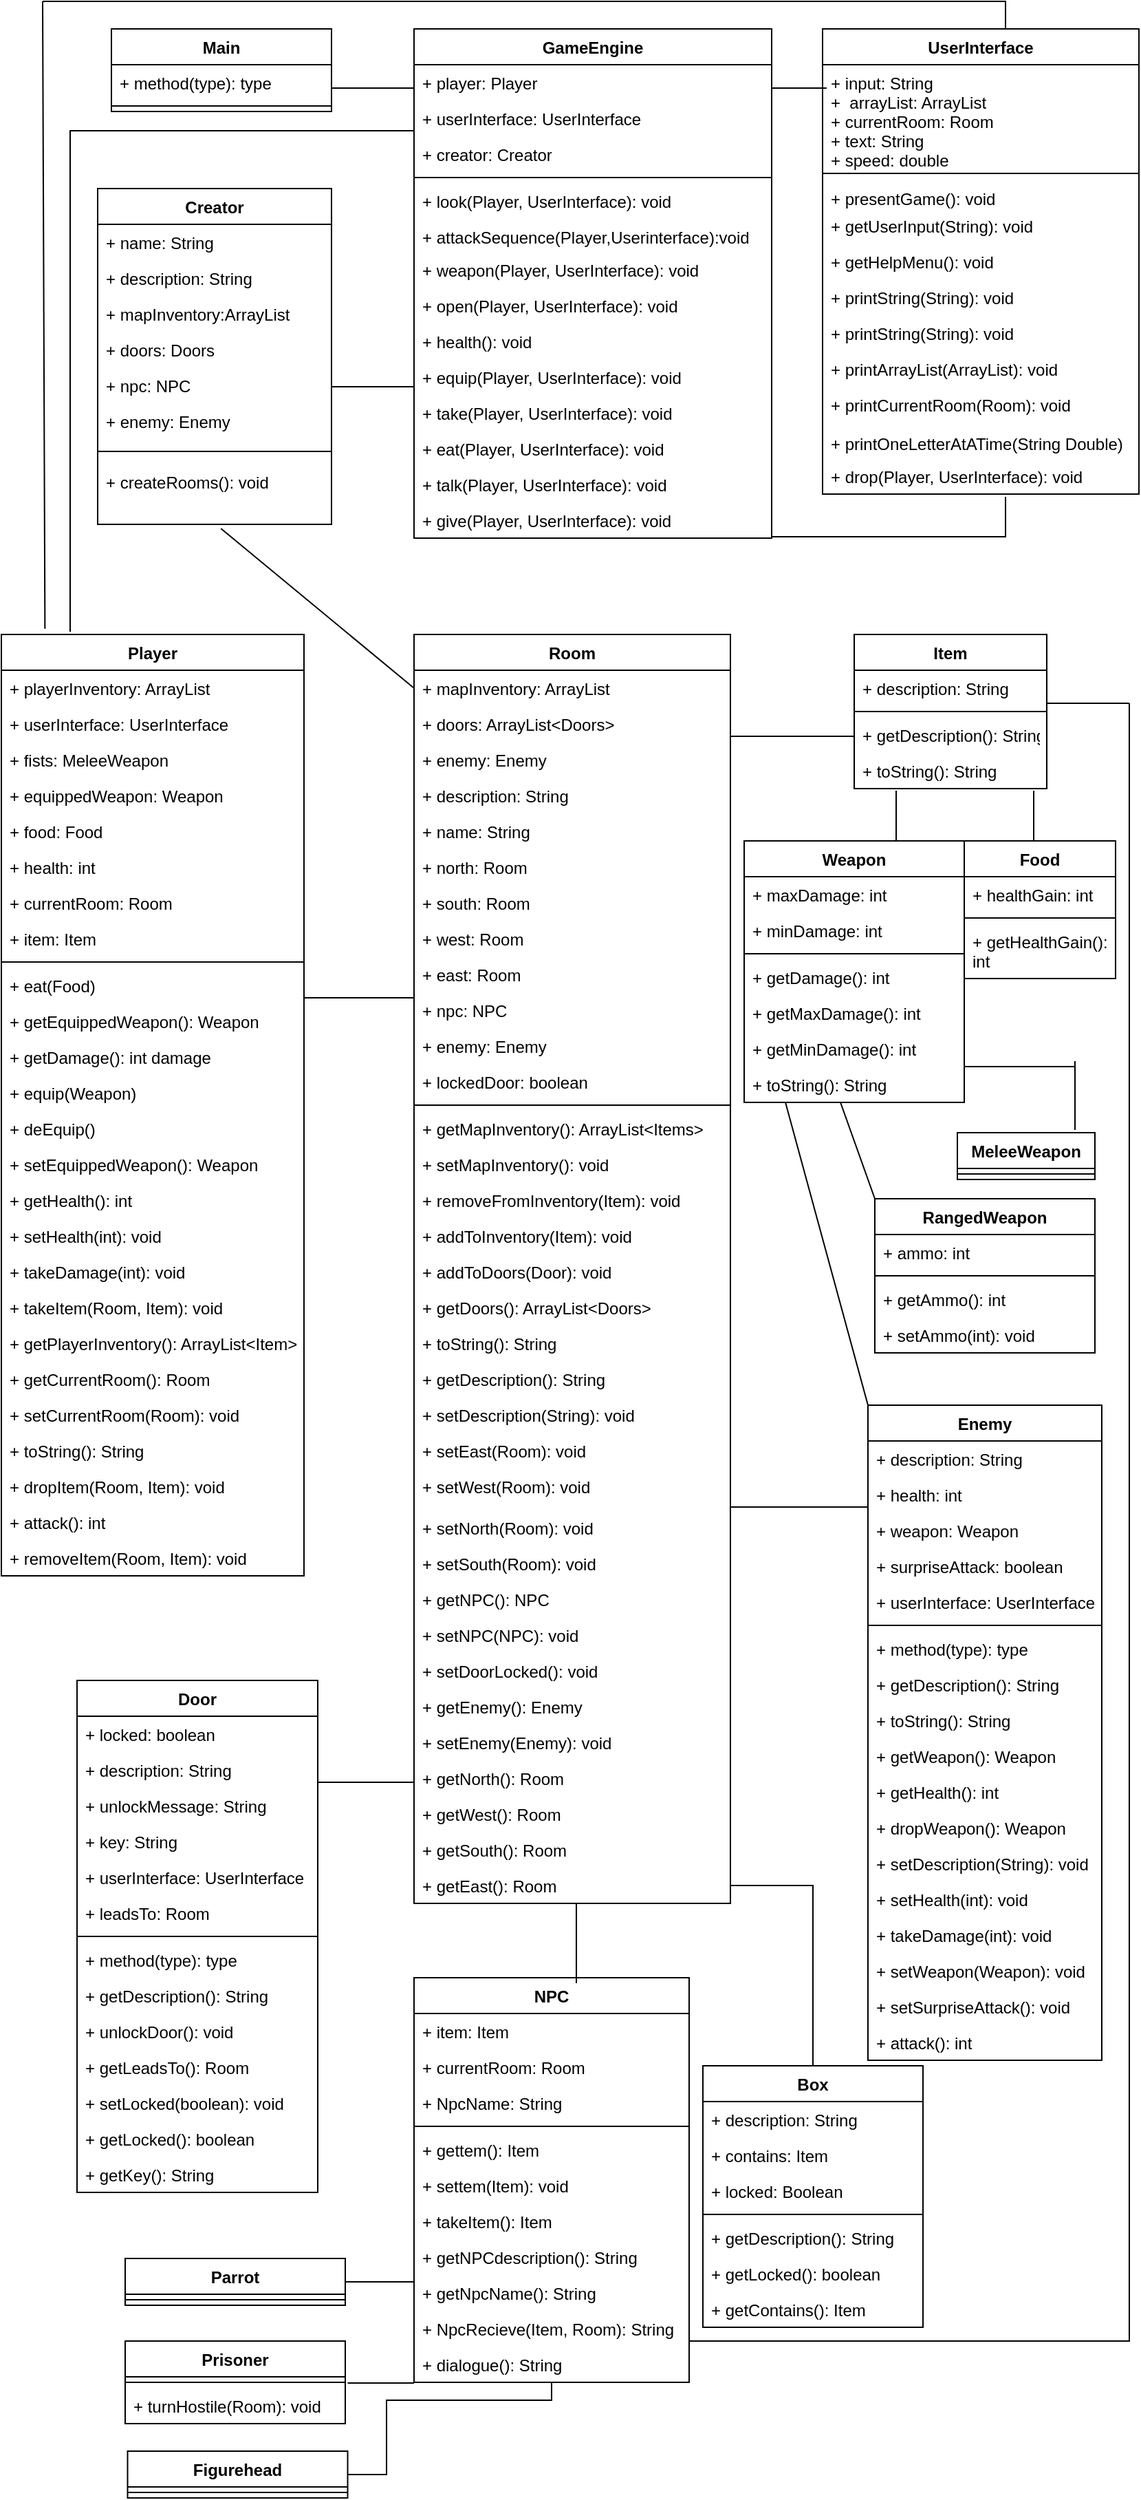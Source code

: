 <mxfile version="17.2.5" type="github">
  <diagram id="Dg0rMTng3GJzk6DTV9G3" name="Page-1">
    <mxGraphModel dx="1483" dy="827" grid="1" gridSize="10" guides="1" tooltips="1" connect="1" arrows="1" fold="1" page="1" pageScale="1" pageWidth="827" pageHeight="1169" math="0" shadow="0">
      <root>
        <mxCell id="0" />
        <mxCell id="1" parent="0" />
        <mxCell id="f8M_JOPtZ65xynCfzVu_-18" value="Weapon" style="swimlane;fontStyle=1;align=center;verticalAlign=top;childLayout=stackLayout;horizontal=1;startSize=26;horizontalStack=0;resizeParent=1;resizeParentMax=0;resizeLast=0;collapsible=1;marginBottom=0;" vertex="1" parent="1">
          <mxGeometry x="540" y="620" width="160" height="190" as="geometry" />
        </mxCell>
        <mxCell id="f8M_JOPtZ65xynCfzVu_-19" value="+ maxDamage: int" style="text;strokeColor=none;fillColor=none;align=left;verticalAlign=top;spacingLeft=4;spacingRight=4;overflow=hidden;rotatable=0;points=[[0,0.5],[1,0.5]];portConstraint=eastwest;" vertex="1" parent="f8M_JOPtZ65xynCfzVu_-18">
          <mxGeometry y="26" width="160" height="26" as="geometry" />
        </mxCell>
        <mxCell id="f8M_JOPtZ65xynCfzVu_-174" value="+ minDamage: int" style="text;strokeColor=none;fillColor=none;align=left;verticalAlign=top;spacingLeft=4;spacingRight=4;overflow=hidden;rotatable=0;points=[[0,0.5],[1,0.5]];portConstraint=eastwest;" vertex="1" parent="f8M_JOPtZ65xynCfzVu_-18">
          <mxGeometry y="52" width="160" height="26" as="geometry" />
        </mxCell>
        <mxCell id="f8M_JOPtZ65xynCfzVu_-20" value="" style="line;strokeWidth=1;fillColor=none;align=left;verticalAlign=middle;spacingTop=-1;spacingLeft=3;spacingRight=3;rotatable=0;labelPosition=right;points=[];portConstraint=eastwest;" vertex="1" parent="f8M_JOPtZ65xynCfzVu_-18">
          <mxGeometry y="78" width="160" height="8" as="geometry" />
        </mxCell>
        <mxCell id="f8M_JOPtZ65xynCfzVu_-21" value="+ getDamage(): int" style="text;strokeColor=none;fillColor=none;align=left;verticalAlign=top;spacingLeft=4;spacingRight=4;overflow=hidden;rotatable=0;points=[[0,0.5],[1,0.5]];portConstraint=eastwest;" vertex="1" parent="f8M_JOPtZ65xynCfzVu_-18">
          <mxGeometry y="86" width="160" height="26" as="geometry" />
        </mxCell>
        <mxCell id="f8M_JOPtZ65xynCfzVu_-176" value="+ getMaxDamage(): int" style="text;strokeColor=none;fillColor=none;align=left;verticalAlign=top;spacingLeft=4;spacingRight=4;overflow=hidden;rotatable=0;points=[[0,0.5],[1,0.5]];portConstraint=eastwest;" vertex="1" parent="f8M_JOPtZ65xynCfzVu_-18">
          <mxGeometry y="112" width="160" height="26" as="geometry" />
        </mxCell>
        <mxCell id="f8M_JOPtZ65xynCfzVu_-177" value="+ getMinDamage(): int" style="text;strokeColor=none;fillColor=none;align=left;verticalAlign=top;spacingLeft=4;spacingRight=4;overflow=hidden;rotatable=0;points=[[0,0.5],[1,0.5]];portConstraint=eastwest;" vertex="1" parent="f8M_JOPtZ65xynCfzVu_-18">
          <mxGeometry y="138" width="160" height="26" as="geometry" />
        </mxCell>
        <mxCell id="f8M_JOPtZ65xynCfzVu_-175" value="+ toString(): String" style="text;strokeColor=none;fillColor=none;align=left;verticalAlign=top;spacingLeft=4;spacingRight=4;overflow=hidden;rotatable=0;points=[[0,0.5],[1,0.5]];portConstraint=eastwest;" vertex="1" parent="f8M_JOPtZ65xynCfzVu_-18">
          <mxGeometry y="164" width="160" height="26" as="geometry" />
        </mxCell>
        <mxCell id="f8M_JOPtZ65xynCfzVu_-22" value="Room" style="swimlane;fontStyle=1;align=center;verticalAlign=top;childLayout=stackLayout;horizontal=1;startSize=26;horizontalStack=0;resizeParent=1;resizeParentMax=0;resizeLast=0;collapsible=1;marginBottom=0;" vertex="1" parent="1">
          <mxGeometry x="300" y="470" width="230" height="922" as="geometry" />
        </mxCell>
        <mxCell id="f8M_JOPtZ65xynCfzVu_-148" value="+ mapInventory: ArrayList" style="text;strokeColor=none;fillColor=none;align=left;verticalAlign=top;spacingLeft=4;spacingRight=4;overflow=hidden;rotatable=0;points=[[0,0.5],[1,0.5]];portConstraint=eastwest;" vertex="1" parent="f8M_JOPtZ65xynCfzVu_-22">
          <mxGeometry y="26" width="230" height="26" as="geometry" />
        </mxCell>
        <mxCell id="f8M_JOPtZ65xynCfzVu_-149" value="+ doors: ArrayList&lt;Doors&gt;" style="text;strokeColor=none;fillColor=none;align=left;verticalAlign=top;spacingLeft=4;spacingRight=4;overflow=hidden;rotatable=0;points=[[0,0.5],[1,0.5]];portConstraint=eastwest;" vertex="1" parent="f8M_JOPtZ65xynCfzVu_-22">
          <mxGeometry y="52" width="230" height="26" as="geometry" />
        </mxCell>
        <mxCell id="f8M_JOPtZ65xynCfzVu_-140" value="+ enemy: Enemy" style="text;strokeColor=none;fillColor=none;align=left;verticalAlign=top;spacingLeft=4;spacingRight=4;overflow=hidden;rotatable=0;points=[[0,0.5],[1,0.5]];portConstraint=eastwest;" vertex="1" parent="f8M_JOPtZ65xynCfzVu_-22">
          <mxGeometry y="78" width="230" height="26" as="geometry" />
        </mxCell>
        <mxCell id="f8M_JOPtZ65xynCfzVu_-139" value="+ description: String" style="text;strokeColor=none;fillColor=none;align=left;verticalAlign=top;spacingLeft=4;spacingRight=4;overflow=hidden;rotatable=0;points=[[0,0.5],[1,0.5]];portConstraint=eastwest;" vertex="1" parent="f8M_JOPtZ65xynCfzVu_-22">
          <mxGeometry y="104" width="230" height="26" as="geometry" />
        </mxCell>
        <mxCell id="f8M_JOPtZ65xynCfzVu_-138" value="+ name: String" style="text;strokeColor=none;fillColor=none;align=left;verticalAlign=top;spacingLeft=4;spacingRight=4;overflow=hidden;rotatable=0;points=[[0,0.5],[1,0.5]];portConstraint=eastwest;" vertex="1" parent="f8M_JOPtZ65xynCfzVu_-22">
          <mxGeometry y="130" width="230" height="26" as="geometry" />
        </mxCell>
        <mxCell id="f8M_JOPtZ65xynCfzVu_-141" value="+ north: Room" style="text;strokeColor=none;fillColor=none;align=left;verticalAlign=top;spacingLeft=4;spacingRight=4;overflow=hidden;rotatable=0;points=[[0,0.5],[1,0.5]];portConstraint=eastwest;" vertex="1" parent="f8M_JOPtZ65xynCfzVu_-22">
          <mxGeometry y="156" width="230" height="26" as="geometry" />
        </mxCell>
        <mxCell id="f8M_JOPtZ65xynCfzVu_-144" value="+ south: Room" style="text;strokeColor=none;fillColor=none;align=left;verticalAlign=top;spacingLeft=4;spacingRight=4;overflow=hidden;rotatable=0;points=[[0,0.5],[1,0.5]];portConstraint=eastwest;" vertex="1" parent="f8M_JOPtZ65xynCfzVu_-22">
          <mxGeometry y="182" width="230" height="26" as="geometry" />
        </mxCell>
        <mxCell id="f8M_JOPtZ65xynCfzVu_-142" value="+ west: Room" style="text;strokeColor=none;fillColor=none;align=left;verticalAlign=top;spacingLeft=4;spacingRight=4;overflow=hidden;rotatable=0;points=[[0,0.5],[1,0.5]];portConstraint=eastwest;" vertex="1" parent="f8M_JOPtZ65xynCfzVu_-22">
          <mxGeometry y="208" width="230" height="26" as="geometry" />
        </mxCell>
        <mxCell id="f8M_JOPtZ65xynCfzVu_-143" value="+ east: Room" style="text;strokeColor=none;fillColor=none;align=left;verticalAlign=top;spacingLeft=4;spacingRight=4;overflow=hidden;rotatable=0;points=[[0,0.5],[1,0.5]];portConstraint=eastwest;" vertex="1" parent="f8M_JOPtZ65xynCfzVu_-22">
          <mxGeometry y="234" width="230" height="26" as="geometry" />
        </mxCell>
        <mxCell id="f8M_JOPtZ65xynCfzVu_-145" value="+ npc: NPC" style="text;strokeColor=none;fillColor=none;align=left;verticalAlign=top;spacingLeft=4;spacingRight=4;overflow=hidden;rotatable=0;points=[[0,0.5],[1,0.5]];portConstraint=eastwest;" vertex="1" parent="f8M_JOPtZ65xynCfzVu_-22">
          <mxGeometry y="260" width="230" height="26" as="geometry" />
        </mxCell>
        <mxCell id="f8M_JOPtZ65xynCfzVu_-146" value="+ enemy: Enemy" style="text;strokeColor=none;fillColor=none;align=left;verticalAlign=top;spacingLeft=4;spacingRight=4;overflow=hidden;rotatable=0;points=[[0,0.5],[1,0.5]];portConstraint=eastwest;" vertex="1" parent="f8M_JOPtZ65xynCfzVu_-22">
          <mxGeometry y="286" width="230" height="26" as="geometry" />
        </mxCell>
        <mxCell id="f8M_JOPtZ65xynCfzVu_-147" value="+ lockedDoor: boolean" style="text;strokeColor=none;fillColor=none;align=left;verticalAlign=top;spacingLeft=4;spacingRight=4;overflow=hidden;rotatable=0;points=[[0,0.5],[1,0.5]];portConstraint=eastwest;" vertex="1" parent="f8M_JOPtZ65xynCfzVu_-22">
          <mxGeometry y="312" width="230" height="26" as="geometry" />
        </mxCell>
        <mxCell id="f8M_JOPtZ65xynCfzVu_-24" value="" style="line;strokeWidth=1;fillColor=none;align=left;verticalAlign=middle;spacingTop=-1;spacingLeft=3;spacingRight=3;rotatable=0;labelPosition=right;points=[];portConstraint=eastwest;" vertex="1" parent="f8M_JOPtZ65xynCfzVu_-22">
          <mxGeometry y="338" width="230" height="8" as="geometry" />
        </mxCell>
        <mxCell id="f8M_JOPtZ65xynCfzVu_-25" value="+ getMapInventory(): ArrayList&lt;Items&gt;" style="text;strokeColor=none;fillColor=none;align=left;verticalAlign=top;spacingLeft=4;spacingRight=4;overflow=hidden;rotatable=0;points=[[0,0.5],[1,0.5]];portConstraint=eastwest;" vertex="1" parent="f8M_JOPtZ65xynCfzVu_-22">
          <mxGeometry y="346" width="230" height="26" as="geometry" />
        </mxCell>
        <mxCell id="f8M_JOPtZ65xynCfzVu_-150" value="+ setMapInventory(): void" style="text;strokeColor=none;fillColor=none;align=left;verticalAlign=top;spacingLeft=4;spacingRight=4;overflow=hidden;rotatable=0;points=[[0,0.5],[1,0.5]];portConstraint=eastwest;" vertex="1" parent="f8M_JOPtZ65xynCfzVu_-22">
          <mxGeometry y="372" width="230" height="26" as="geometry" />
        </mxCell>
        <mxCell id="f8M_JOPtZ65xynCfzVu_-151" value="+ removeFromInventory(Item): void" style="text;strokeColor=none;fillColor=none;align=left;verticalAlign=top;spacingLeft=4;spacingRight=4;overflow=hidden;rotatable=0;points=[[0,0.5],[1,0.5]];portConstraint=eastwest;" vertex="1" parent="f8M_JOPtZ65xynCfzVu_-22">
          <mxGeometry y="398" width="230" height="26" as="geometry" />
        </mxCell>
        <mxCell id="f8M_JOPtZ65xynCfzVu_-152" value="+ addToInventory(Item): void" style="text;strokeColor=none;fillColor=none;align=left;verticalAlign=top;spacingLeft=4;spacingRight=4;overflow=hidden;rotatable=0;points=[[0,0.5],[1,0.5]];portConstraint=eastwest;" vertex="1" parent="f8M_JOPtZ65xynCfzVu_-22">
          <mxGeometry y="424" width="230" height="26" as="geometry" />
        </mxCell>
        <mxCell id="f8M_JOPtZ65xynCfzVu_-153" value="+ addToDoors(Door): void" style="text;strokeColor=none;fillColor=none;align=left;verticalAlign=top;spacingLeft=4;spacingRight=4;overflow=hidden;rotatable=0;points=[[0,0.5],[1,0.5]];portConstraint=eastwest;" vertex="1" parent="f8M_JOPtZ65xynCfzVu_-22">
          <mxGeometry y="450" width="230" height="26" as="geometry" />
        </mxCell>
        <mxCell id="f8M_JOPtZ65xynCfzVu_-154" value="+ getDoors(): ArrayList&lt;Doors&gt;" style="text;strokeColor=none;fillColor=none;align=left;verticalAlign=top;spacingLeft=4;spacingRight=4;overflow=hidden;rotatable=0;points=[[0,0.5],[1,0.5]];portConstraint=eastwest;" vertex="1" parent="f8M_JOPtZ65xynCfzVu_-22">
          <mxGeometry y="476" width="230" height="26" as="geometry" />
        </mxCell>
        <mxCell id="f8M_JOPtZ65xynCfzVu_-155" value="+ toString(): String" style="text;strokeColor=none;fillColor=none;align=left;verticalAlign=top;spacingLeft=4;spacingRight=4;overflow=hidden;rotatable=0;points=[[0,0.5],[1,0.5]];portConstraint=eastwest;" vertex="1" parent="f8M_JOPtZ65xynCfzVu_-22">
          <mxGeometry y="502" width="230" height="26" as="geometry" />
        </mxCell>
        <mxCell id="f8M_JOPtZ65xynCfzVu_-157" value="+ getDescription(): String" style="text;strokeColor=none;fillColor=none;align=left;verticalAlign=top;spacingLeft=4;spacingRight=4;overflow=hidden;rotatable=0;points=[[0,0.5],[1,0.5]];portConstraint=eastwest;" vertex="1" parent="f8M_JOPtZ65xynCfzVu_-22">
          <mxGeometry y="528" width="230" height="26" as="geometry" />
        </mxCell>
        <mxCell id="f8M_JOPtZ65xynCfzVu_-156" value="+ setDescription(String): void" style="text;strokeColor=none;fillColor=none;align=left;verticalAlign=top;spacingLeft=4;spacingRight=4;overflow=hidden;rotatable=0;points=[[0,0.5],[1,0.5]];portConstraint=eastwest;" vertex="1" parent="f8M_JOPtZ65xynCfzVu_-22">
          <mxGeometry y="554" width="230" height="26" as="geometry" />
        </mxCell>
        <mxCell id="f8M_JOPtZ65xynCfzVu_-158" value="+ setEast(Room): void" style="text;strokeColor=none;fillColor=none;align=left;verticalAlign=top;spacingLeft=4;spacingRight=4;overflow=hidden;rotatable=0;points=[[0,0.5],[1,0.5]];portConstraint=eastwest;" vertex="1" parent="f8M_JOPtZ65xynCfzVu_-22">
          <mxGeometry y="580" width="230" height="26" as="geometry" />
        </mxCell>
        <mxCell id="f8M_JOPtZ65xynCfzVu_-159" value="+ setWest(Room): void" style="text;strokeColor=none;fillColor=none;align=left;verticalAlign=top;spacingLeft=4;spacingRight=4;overflow=hidden;rotatable=0;points=[[0,0.5],[1,0.5]];portConstraint=eastwest;" vertex="1" parent="f8M_JOPtZ65xynCfzVu_-22">
          <mxGeometry y="606" width="230" height="30" as="geometry" />
        </mxCell>
        <mxCell id="f8M_JOPtZ65xynCfzVu_-160" value="+ setNorth(Room): void" style="text;strokeColor=none;fillColor=none;align=left;verticalAlign=top;spacingLeft=4;spacingRight=4;overflow=hidden;rotatable=0;points=[[0,0.5],[1,0.5]];portConstraint=eastwest;" vertex="1" parent="f8M_JOPtZ65xynCfzVu_-22">
          <mxGeometry y="636" width="230" height="26" as="geometry" />
        </mxCell>
        <mxCell id="f8M_JOPtZ65xynCfzVu_-161" value="+ setSouth(Room): void" style="text;strokeColor=none;fillColor=none;align=left;verticalAlign=top;spacingLeft=4;spacingRight=4;overflow=hidden;rotatable=0;points=[[0,0.5],[1,0.5]];portConstraint=eastwest;" vertex="1" parent="f8M_JOPtZ65xynCfzVu_-22">
          <mxGeometry y="662" width="230" height="26" as="geometry" />
        </mxCell>
        <mxCell id="f8M_JOPtZ65xynCfzVu_-162" value="+ getNPC(): NPC" style="text;strokeColor=none;fillColor=none;align=left;verticalAlign=top;spacingLeft=4;spacingRight=4;overflow=hidden;rotatable=0;points=[[0,0.5],[1,0.5]];portConstraint=eastwest;" vertex="1" parent="f8M_JOPtZ65xynCfzVu_-22">
          <mxGeometry y="688" width="230" height="26" as="geometry" />
        </mxCell>
        <mxCell id="f8M_JOPtZ65xynCfzVu_-164" value="+ setNPC(NPC): void" style="text;strokeColor=none;fillColor=none;align=left;verticalAlign=top;spacingLeft=4;spacingRight=4;overflow=hidden;rotatable=0;points=[[0,0.5],[1,0.5]];portConstraint=eastwest;" vertex="1" parent="f8M_JOPtZ65xynCfzVu_-22">
          <mxGeometry y="714" width="230" height="26" as="geometry" />
        </mxCell>
        <mxCell id="f8M_JOPtZ65xynCfzVu_-163" value="+ setDoorLocked(): void" style="text;strokeColor=none;fillColor=none;align=left;verticalAlign=top;spacingLeft=4;spacingRight=4;overflow=hidden;rotatable=0;points=[[0,0.5],[1,0.5]];portConstraint=eastwest;" vertex="1" parent="f8M_JOPtZ65xynCfzVu_-22">
          <mxGeometry y="740" width="230" height="26" as="geometry" />
        </mxCell>
        <mxCell id="f8M_JOPtZ65xynCfzVu_-165" value="+ getEnemy(): Enemy" style="text;strokeColor=none;fillColor=none;align=left;verticalAlign=top;spacingLeft=4;spacingRight=4;overflow=hidden;rotatable=0;points=[[0,0.5],[1,0.5]];portConstraint=eastwest;" vertex="1" parent="f8M_JOPtZ65xynCfzVu_-22">
          <mxGeometry y="766" width="230" height="26" as="geometry" />
        </mxCell>
        <mxCell id="f8M_JOPtZ65xynCfzVu_-167" value="+ setEnemy(Enemy): void" style="text;strokeColor=none;fillColor=none;align=left;verticalAlign=top;spacingLeft=4;spacingRight=4;overflow=hidden;rotatable=0;points=[[0,0.5],[1,0.5]];portConstraint=eastwest;" vertex="1" parent="f8M_JOPtZ65xynCfzVu_-22">
          <mxGeometry y="792" width="230" height="26" as="geometry" />
        </mxCell>
        <mxCell id="f8M_JOPtZ65xynCfzVu_-168" value="+ getNorth(): Room" style="text;strokeColor=none;fillColor=none;align=left;verticalAlign=top;spacingLeft=4;spacingRight=4;overflow=hidden;rotatable=0;points=[[0,0.5],[1,0.5]];portConstraint=eastwest;" vertex="1" parent="f8M_JOPtZ65xynCfzVu_-22">
          <mxGeometry y="818" width="230" height="26" as="geometry" />
        </mxCell>
        <mxCell id="f8M_JOPtZ65xynCfzVu_-170" value="+ getWest(): Room" style="text;strokeColor=none;fillColor=none;align=left;verticalAlign=top;spacingLeft=4;spacingRight=4;overflow=hidden;rotatable=0;points=[[0,0.5],[1,0.5]];portConstraint=eastwest;" vertex="1" parent="f8M_JOPtZ65xynCfzVu_-22">
          <mxGeometry y="844" width="230" height="26" as="geometry" />
        </mxCell>
        <mxCell id="f8M_JOPtZ65xynCfzVu_-169" value="+ getSouth(): Room" style="text;strokeColor=none;fillColor=none;align=left;verticalAlign=top;spacingLeft=4;spacingRight=4;overflow=hidden;rotatable=0;points=[[0,0.5],[1,0.5]];portConstraint=eastwest;" vertex="1" parent="f8M_JOPtZ65xynCfzVu_-22">
          <mxGeometry y="870" width="230" height="26" as="geometry" />
        </mxCell>
        <mxCell id="f8M_JOPtZ65xynCfzVu_-171" value="+ getEast(): Room" style="text;strokeColor=none;fillColor=none;align=left;verticalAlign=top;spacingLeft=4;spacingRight=4;overflow=hidden;rotatable=0;points=[[0,0.5],[1,0.5]];portConstraint=eastwest;" vertex="1" parent="f8M_JOPtZ65xynCfzVu_-22">
          <mxGeometry y="896" width="230" height="26" as="geometry" />
        </mxCell>
        <mxCell id="f8M_JOPtZ65xynCfzVu_-26" value="Item" style="swimlane;fontStyle=1;align=center;verticalAlign=top;childLayout=stackLayout;horizontal=1;startSize=26;horizontalStack=0;resizeParent=1;resizeParentMax=0;resizeLast=0;collapsible=1;marginBottom=0;" vertex="1" parent="1">
          <mxGeometry x="620" y="470" width="140" height="112" as="geometry" />
        </mxCell>
        <mxCell id="f8M_JOPtZ65xynCfzVu_-27" value="+ description: String" style="text;strokeColor=none;fillColor=none;align=left;verticalAlign=top;spacingLeft=4;spacingRight=4;overflow=hidden;rotatable=0;points=[[0,0.5],[1,0.5]];portConstraint=eastwest;" vertex="1" parent="f8M_JOPtZ65xynCfzVu_-26">
          <mxGeometry y="26" width="140" height="26" as="geometry" />
        </mxCell>
        <mxCell id="f8M_JOPtZ65xynCfzVu_-28" value="" style="line;strokeWidth=1;fillColor=none;align=left;verticalAlign=middle;spacingTop=-1;spacingLeft=3;spacingRight=3;rotatable=0;labelPosition=right;points=[];portConstraint=eastwest;" vertex="1" parent="f8M_JOPtZ65xynCfzVu_-26">
          <mxGeometry y="52" width="140" height="8" as="geometry" />
        </mxCell>
        <mxCell id="f8M_JOPtZ65xynCfzVu_-29" value="+ getDescription(): String" style="text;strokeColor=none;fillColor=none;align=left;verticalAlign=top;spacingLeft=4;spacingRight=4;overflow=hidden;rotatable=0;points=[[0,0.5],[1,0.5]];portConstraint=eastwest;" vertex="1" parent="f8M_JOPtZ65xynCfzVu_-26">
          <mxGeometry y="60" width="140" height="26" as="geometry" />
        </mxCell>
        <mxCell id="f8M_JOPtZ65xynCfzVu_-173" value="+ toString(): String" style="text;strokeColor=none;fillColor=none;align=left;verticalAlign=top;spacingLeft=4;spacingRight=4;overflow=hidden;rotatable=0;points=[[0,0.5],[1,0.5]];portConstraint=eastwest;" vertex="1" parent="f8M_JOPtZ65xynCfzVu_-26">
          <mxGeometry y="86" width="140" height="26" as="geometry" />
        </mxCell>
        <mxCell id="f8M_JOPtZ65xynCfzVu_-30" value="Creator" style="swimlane;fontStyle=1;align=center;verticalAlign=top;childLayout=stackLayout;horizontal=1;startSize=26;horizontalStack=0;resizeParent=1;resizeParentMax=0;resizeLast=0;collapsible=1;marginBottom=0;" vertex="1" parent="1">
          <mxGeometry x="70" y="146" width="170" height="244" as="geometry" />
        </mxCell>
        <mxCell id="f8M_JOPtZ65xynCfzVu_-106" value="+ name: String" style="text;strokeColor=none;fillColor=none;align=left;verticalAlign=top;spacingLeft=4;spacingRight=4;overflow=hidden;rotatable=0;points=[[0,0.5],[1,0.5]];portConstraint=eastwest;" vertex="1" parent="f8M_JOPtZ65xynCfzVu_-30">
          <mxGeometry y="26" width="170" height="26" as="geometry" />
        </mxCell>
        <mxCell id="f8M_JOPtZ65xynCfzVu_-107" value="+ description: String" style="text;strokeColor=none;fillColor=none;align=left;verticalAlign=top;spacingLeft=4;spacingRight=4;overflow=hidden;rotatable=0;points=[[0,0.5],[1,0.5]];portConstraint=eastwest;" vertex="1" parent="f8M_JOPtZ65xynCfzVu_-30">
          <mxGeometry y="52" width="170" height="26" as="geometry" />
        </mxCell>
        <mxCell id="f8M_JOPtZ65xynCfzVu_-108" value="+ mapInventory:ArrayList" style="text;strokeColor=none;fillColor=none;align=left;verticalAlign=top;spacingLeft=4;spacingRight=4;overflow=hidden;rotatable=0;points=[[0,0.5],[1,0.5]];portConstraint=eastwest;" vertex="1" parent="f8M_JOPtZ65xynCfzVu_-30">
          <mxGeometry y="78" width="170" height="26" as="geometry" />
        </mxCell>
        <mxCell id="f8M_JOPtZ65xynCfzVu_-109" value="+ doors: Doors" style="text;strokeColor=none;fillColor=none;align=left;verticalAlign=top;spacingLeft=4;spacingRight=4;overflow=hidden;rotatable=0;points=[[0,0.5],[1,0.5]];portConstraint=eastwest;" vertex="1" parent="f8M_JOPtZ65xynCfzVu_-30">
          <mxGeometry y="104" width="170" height="26" as="geometry" />
        </mxCell>
        <mxCell id="f8M_JOPtZ65xynCfzVu_-110" value="+ npc: NPC" style="text;strokeColor=none;fillColor=none;align=left;verticalAlign=top;spacingLeft=4;spacingRight=4;overflow=hidden;rotatable=0;points=[[0,0.5],[1,0.5]];portConstraint=eastwest;" vertex="1" parent="f8M_JOPtZ65xynCfzVu_-30">
          <mxGeometry y="130" width="170" height="26" as="geometry" />
        </mxCell>
        <mxCell id="f8M_JOPtZ65xynCfzVu_-111" value="+ enemy: Enemy" style="text;strokeColor=none;fillColor=none;align=left;verticalAlign=top;spacingLeft=4;spacingRight=4;overflow=hidden;rotatable=0;points=[[0,0.5],[1,0.5]];portConstraint=eastwest;" vertex="1" parent="f8M_JOPtZ65xynCfzVu_-30">
          <mxGeometry y="156" width="170" height="26" as="geometry" />
        </mxCell>
        <mxCell id="f8M_JOPtZ65xynCfzVu_-32" value="" style="line;strokeWidth=1;fillColor=none;align=left;verticalAlign=middle;spacingTop=-1;spacingLeft=3;spacingRight=3;rotatable=0;labelPosition=right;points=[];portConstraint=eastwest;" vertex="1" parent="f8M_JOPtZ65xynCfzVu_-30">
          <mxGeometry y="182" width="170" height="18" as="geometry" />
        </mxCell>
        <mxCell id="f8M_JOPtZ65xynCfzVu_-33" value="+ createRooms(): void" style="text;strokeColor=none;fillColor=none;align=left;verticalAlign=top;spacingLeft=4;spacingRight=4;overflow=hidden;rotatable=0;points=[[0,0.5],[1,0.5]];portConstraint=eastwest;" vertex="1" parent="f8M_JOPtZ65xynCfzVu_-30">
          <mxGeometry y="200" width="170" height="44" as="geometry" />
        </mxCell>
        <mxCell id="f8M_JOPtZ65xynCfzVu_-34" value="Food" style="swimlane;fontStyle=1;align=center;verticalAlign=top;childLayout=stackLayout;horizontal=1;startSize=26;horizontalStack=0;resizeParent=1;resizeParentMax=0;resizeLast=0;collapsible=1;marginBottom=0;" vertex="1" parent="1">
          <mxGeometry x="700" y="620" width="110" height="100" as="geometry" />
        </mxCell>
        <mxCell id="f8M_JOPtZ65xynCfzVu_-35" value="+ healthGain: int" style="text;strokeColor=none;fillColor=none;align=left;verticalAlign=top;spacingLeft=4;spacingRight=4;overflow=hidden;rotatable=0;points=[[0,0.5],[1,0.5]];portConstraint=eastwest;" vertex="1" parent="f8M_JOPtZ65xynCfzVu_-34">
          <mxGeometry y="26" width="110" height="26" as="geometry" />
        </mxCell>
        <mxCell id="f8M_JOPtZ65xynCfzVu_-36" value="" style="line;strokeWidth=1;fillColor=none;align=left;verticalAlign=middle;spacingTop=-1;spacingLeft=3;spacingRight=3;rotatable=0;labelPosition=right;points=[];portConstraint=eastwest;" vertex="1" parent="f8M_JOPtZ65xynCfzVu_-34">
          <mxGeometry y="52" width="110" height="8" as="geometry" />
        </mxCell>
        <mxCell id="f8M_JOPtZ65xynCfzVu_-37" value="+ getHealthGain(): &#xa;int" style="text;strokeColor=none;fillColor=none;align=left;verticalAlign=top;spacingLeft=4;spacingRight=4;overflow=hidden;rotatable=0;points=[[0,0.5],[1,0.5]];portConstraint=eastwest;" vertex="1" parent="f8M_JOPtZ65xynCfzVu_-34">
          <mxGeometry y="60" width="110" height="40" as="geometry" />
        </mxCell>
        <mxCell id="f8M_JOPtZ65xynCfzVu_-38" value="MeleeWeapon" style="swimlane;fontStyle=1;align=center;verticalAlign=top;childLayout=stackLayout;horizontal=1;startSize=26;horizontalStack=0;resizeParent=1;resizeParentMax=0;resizeLast=0;collapsible=1;marginBottom=0;" vertex="1" parent="1">
          <mxGeometry x="695" y="832" width="100" height="34" as="geometry" />
        </mxCell>
        <mxCell id="f8M_JOPtZ65xynCfzVu_-40" value="" style="line;strokeWidth=1;fillColor=none;align=left;verticalAlign=middle;spacingTop=-1;spacingLeft=3;spacingRight=3;rotatable=0;labelPosition=right;points=[];portConstraint=eastwest;" vertex="1" parent="f8M_JOPtZ65xynCfzVu_-38">
          <mxGeometry y="26" width="100" height="8" as="geometry" />
        </mxCell>
        <mxCell id="f8M_JOPtZ65xynCfzVu_-46" value="NPC" style="swimlane;fontStyle=1;align=center;verticalAlign=top;childLayout=stackLayout;horizontal=1;startSize=26;horizontalStack=0;resizeParent=1;resizeParentMax=0;resizeLast=0;collapsible=1;marginBottom=0;" vertex="1" parent="1">
          <mxGeometry x="300" y="1446" width="200" height="294" as="geometry" />
        </mxCell>
        <mxCell id="f8M_JOPtZ65xynCfzVu_-230" value="+ item: Item" style="text;strokeColor=none;fillColor=none;align=left;verticalAlign=top;spacingLeft=4;spacingRight=4;overflow=hidden;rotatable=0;points=[[0,0.5],[1,0.5]];portConstraint=eastwest;" vertex="1" parent="f8M_JOPtZ65xynCfzVu_-46">
          <mxGeometry y="26" width="200" height="26" as="geometry" />
        </mxCell>
        <mxCell id="f8M_JOPtZ65xynCfzVu_-240" value="+ currentRoom: Room" style="text;strokeColor=none;fillColor=none;align=left;verticalAlign=top;spacingLeft=4;spacingRight=4;overflow=hidden;rotatable=0;points=[[0,0.5],[1,0.5]];portConstraint=eastwest;" vertex="1" parent="f8M_JOPtZ65xynCfzVu_-46">
          <mxGeometry y="52" width="200" height="26" as="geometry" />
        </mxCell>
        <mxCell id="f8M_JOPtZ65xynCfzVu_-229" value="+ NpcName: String" style="text;strokeColor=none;fillColor=none;align=left;verticalAlign=top;spacingLeft=4;spacingRight=4;overflow=hidden;rotatable=0;points=[[0,0.5],[1,0.5]];portConstraint=eastwest;" vertex="1" parent="f8M_JOPtZ65xynCfzVu_-46">
          <mxGeometry y="78" width="200" height="26" as="geometry" />
        </mxCell>
        <mxCell id="f8M_JOPtZ65xynCfzVu_-48" value="" style="line;strokeWidth=1;fillColor=none;align=left;verticalAlign=middle;spacingTop=-1;spacingLeft=3;spacingRight=3;rotatable=0;labelPosition=right;points=[];portConstraint=eastwest;" vertex="1" parent="f8M_JOPtZ65xynCfzVu_-46">
          <mxGeometry y="104" width="200" height="8" as="geometry" />
        </mxCell>
        <mxCell id="f8M_JOPtZ65xynCfzVu_-232" value="+ gettem(): Item" style="text;strokeColor=none;fillColor=none;align=left;verticalAlign=top;spacingLeft=4;spacingRight=4;overflow=hidden;rotatable=0;points=[[0,0.5],[1,0.5]];portConstraint=eastwest;" vertex="1" parent="f8M_JOPtZ65xynCfzVu_-46">
          <mxGeometry y="112" width="200" height="26" as="geometry" />
        </mxCell>
        <mxCell id="f8M_JOPtZ65xynCfzVu_-233" value="+ settem(Item): void" style="text;strokeColor=none;fillColor=none;align=left;verticalAlign=top;spacingLeft=4;spacingRight=4;overflow=hidden;rotatable=0;points=[[0,0.5],[1,0.5]];portConstraint=eastwest;" vertex="1" parent="f8M_JOPtZ65xynCfzVu_-46">
          <mxGeometry y="138" width="200" height="26" as="geometry" />
        </mxCell>
        <mxCell id="f8M_JOPtZ65xynCfzVu_-234" value="+ takeItem(): Item" style="text;strokeColor=none;fillColor=none;align=left;verticalAlign=top;spacingLeft=4;spacingRight=4;overflow=hidden;rotatable=0;points=[[0,0.5],[1,0.5]];portConstraint=eastwest;" vertex="1" parent="f8M_JOPtZ65xynCfzVu_-46">
          <mxGeometry y="164" width="200" height="26" as="geometry" />
        </mxCell>
        <mxCell id="f8M_JOPtZ65xynCfzVu_-236" value="+ getNPCdescription(): String" style="text;strokeColor=none;fillColor=none;align=left;verticalAlign=top;spacingLeft=4;spacingRight=4;overflow=hidden;rotatable=0;points=[[0,0.5],[1,0.5]];portConstraint=eastwest;" vertex="1" parent="f8M_JOPtZ65xynCfzVu_-46">
          <mxGeometry y="190" width="200" height="26" as="geometry" />
        </mxCell>
        <mxCell id="f8M_JOPtZ65xynCfzVu_-237" value="+ getNpcName(): String" style="text;strokeColor=none;fillColor=none;align=left;verticalAlign=top;spacingLeft=4;spacingRight=4;overflow=hidden;rotatable=0;points=[[0,0.5],[1,0.5]];portConstraint=eastwest;" vertex="1" parent="f8M_JOPtZ65xynCfzVu_-46">
          <mxGeometry y="216" width="200" height="26" as="geometry" />
        </mxCell>
        <mxCell id="f8M_JOPtZ65xynCfzVu_-238" value="+ NpcRecieve(Item, Room): String" style="text;strokeColor=none;fillColor=none;align=left;verticalAlign=top;spacingLeft=4;spacingRight=4;overflow=hidden;rotatable=0;points=[[0,0.5],[1,0.5]];portConstraint=eastwest;" vertex="1" parent="f8M_JOPtZ65xynCfzVu_-46">
          <mxGeometry y="242" width="200" height="26" as="geometry" />
        </mxCell>
        <mxCell id="f8M_JOPtZ65xynCfzVu_-239" value="+ dialogue(): String" style="text;strokeColor=none;fillColor=none;align=left;verticalAlign=top;spacingLeft=4;spacingRight=4;overflow=hidden;rotatable=0;points=[[0,0.5],[1,0.5]];portConstraint=eastwest;" vertex="1" parent="f8M_JOPtZ65xynCfzVu_-46">
          <mxGeometry y="268" width="200" height="26" as="geometry" />
        </mxCell>
        <mxCell id="f8M_JOPtZ65xynCfzVu_-50" value="Prisoner" style="swimlane;fontStyle=1;align=center;verticalAlign=top;childLayout=stackLayout;horizontal=1;startSize=26;horizontalStack=0;resizeParent=1;resizeParentMax=0;resizeLast=0;collapsible=1;marginBottom=0;" vertex="1" parent="1">
          <mxGeometry x="90" y="1710" width="160" height="60" as="geometry" />
        </mxCell>
        <mxCell id="f8M_JOPtZ65xynCfzVu_-52" value="" style="line;strokeWidth=1;fillColor=none;align=left;verticalAlign=middle;spacingTop=-1;spacingLeft=3;spacingRight=3;rotatable=0;labelPosition=right;points=[];portConstraint=eastwest;" vertex="1" parent="f8M_JOPtZ65xynCfzVu_-50">
          <mxGeometry y="26" width="160" height="8" as="geometry" />
        </mxCell>
        <mxCell id="f8M_JOPtZ65xynCfzVu_-53" value="+ turnHostile(Room): void" style="text;strokeColor=none;fillColor=none;align=left;verticalAlign=top;spacingLeft=4;spacingRight=4;overflow=hidden;rotatable=0;points=[[0,0.5],[1,0.5]];portConstraint=eastwest;" vertex="1" parent="f8M_JOPtZ65xynCfzVu_-50">
          <mxGeometry y="34" width="160" height="26" as="geometry" />
        </mxCell>
        <mxCell id="f8M_JOPtZ65xynCfzVu_-54" value="Parrot" style="swimlane;fontStyle=1;align=center;verticalAlign=top;childLayout=stackLayout;horizontal=1;startSize=26;horizontalStack=0;resizeParent=1;resizeParentMax=0;resizeLast=0;collapsible=1;marginBottom=0;" vertex="1" parent="1">
          <mxGeometry x="90" y="1650" width="160" height="34" as="geometry" />
        </mxCell>
        <mxCell id="f8M_JOPtZ65xynCfzVu_-56" value="" style="line;strokeWidth=1;fillColor=none;align=left;verticalAlign=middle;spacingTop=-1;spacingLeft=3;spacingRight=3;rotatable=0;labelPosition=right;points=[];portConstraint=eastwest;" vertex="1" parent="f8M_JOPtZ65xynCfzVu_-54">
          <mxGeometry y="26" width="160" height="8" as="geometry" />
        </mxCell>
        <mxCell id="f8M_JOPtZ65xynCfzVu_-58" value="Door" style="swimlane;fontStyle=1;align=center;verticalAlign=top;childLayout=stackLayout;horizontal=1;startSize=26;horizontalStack=0;resizeParent=1;resizeParentMax=0;resizeLast=0;collapsible=1;marginBottom=0;" vertex="1" parent="1">
          <mxGeometry x="55" y="1230" width="175" height="372" as="geometry" />
        </mxCell>
        <mxCell id="f8M_JOPtZ65xynCfzVu_-215" value="+ locked: boolean" style="text;strokeColor=none;fillColor=none;align=left;verticalAlign=top;spacingLeft=4;spacingRight=4;overflow=hidden;rotatable=0;points=[[0,0.5],[1,0.5]];portConstraint=eastwest;" vertex="1" parent="f8M_JOPtZ65xynCfzVu_-58">
          <mxGeometry y="26" width="175" height="26" as="geometry" />
        </mxCell>
        <mxCell id="f8M_JOPtZ65xynCfzVu_-214" value="+ description: String" style="text;strokeColor=none;fillColor=none;align=left;verticalAlign=top;spacingLeft=4;spacingRight=4;overflow=hidden;rotatable=0;points=[[0,0.5],[1,0.5]];portConstraint=eastwest;" vertex="1" parent="f8M_JOPtZ65xynCfzVu_-58">
          <mxGeometry y="52" width="175" height="26" as="geometry" />
        </mxCell>
        <mxCell id="f8M_JOPtZ65xynCfzVu_-219" value="+ unlockMessage: String" style="text;strokeColor=none;fillColor=none;align=left;verticalAlign=top;spacingLeft=4;spacingRight=4;overflow=hidden;rotatable=0;points=[[0,0.5],[1,0.5]];portConstraint=eastwest;" vertex="1" parent="f8M_JOPtZ65xynCfzVu_-58">
          <mxGeometry y="78" width="175" height="26" as="geometry" />
        </mxCell>
        <mxCell id="f8M_JOPtZ65xynCfzVu_-217" value="+ key: String" style="text;strokeColor=none;fillColor=none;align=left;verticalAlign=top;spacingLeft=4;spacingRight=4;overflow=hidden;rotatable=0;points=[[0,0.5],[1,0.5]];portConstraint=eastwest;" vertex="1" parent="f8M_JOPtZ65xynCfzVu_-58">
          <mxGeometry y="104" width="175" height="26" as="geometry" />
        </mxCell>
        <mxCell id="f8M_JOPtZ65xynCfzVu_-228" value="+ userInterface: UserInterface" style="text;strokeColor=none;fillColor=none;align=left;verticalAlign=top;spacingLeft=4;spacingRight=4;overflow=hidden;rotatable=0;points=[[0,0.5],[1,0.5]];portConstraint=eastwest;" vertex="1" parent="f8M_JOPtZ65xynCfzVu_-58">
          <mxGeometry y="130" width="175" height="26" as="geometry" />
        </mxCell>
        <mxCell id="f8M_JOPtZ65xynCfzVu_-220" value="+ leadsTo: Room" style="text;strokeColor=none;fillColor=none;align=left;verticalAlign=top;spacingLeft=4;spacingRight=4;overflow=hidden;rotatable=0;points=[[0,0.5],[1,0.5]];portConstraint=eastwest;" vertex="1" parent="f8M_JOPtZ65xynCfzVu_-58">
          <mxGeometry y="156" width="175" height="26" as="geometry" />
        </mxCell>
        <mxCell id="f8M_JOPtZ65xynCfzVu_-60" value="" style="line;strokeWidth=1;fillColor=none;align=left;verticalAlign=middle;spacingTop=-1;spacingLeft=3;spacingRight=3;rotatable=0;labelPosition=right;points=[];portConstraint=eastwest;" vertex="1" parent="f8M_JOPtZ65xynCfzVu_-58">
          <mxGeometry y="182" width="175" height="8" as="geometry" />
        </mxCell>
        <mxCell id="f8M_JOPtZ65xynCfzVu_-61" value="+ method(type): type" style="text;strokeColor=none;fillColor=none;align=left;verticalAlign=top;spacingLeft=4;spacingRight=4;overflow=hidden;rotatable=0;points=[[0,0.5],[1,0.5]];portConstraint=eastwest;" vertex="1" parent="f8M_JOPtZ65xynCfzVu_-58">
          <mxGeometry y="190" width="175" height="26" as="geometry" />
        </mxCell>
        <mxCell id="f8M_JOPtZ65xynCfzVu_-222" value="+ getDescription(): String" style="text;strokeColor=none;fillColor=none;align=left;verticalAlign=top;spacingLeft=4;spacingRight=4;overflow=hidden;rotatable=0;points=[[0,0.5],[1,0.5]];portConstraint=eastwest;" vertex="1" parent="f8M_JOPtZ65xynCfzVu_-58">
          <mxGeometry y="216" width="175" height="26" as="geometry" />
        </mxCell>
        <mxCell id="f8M_JOPtZ65xynCfzVu_-224" value="+ unlockDoor(): void" style="text;strokeColor=none;fillColor=none;align=left;verticalAlign=top;spacingLeft=4;spacingRight=4;overflow=hidden;rotatable=0;points=[[0,0.5],[1,0.5]];portConstraint=eastwest;" vertex="1" parent="f8M_JOPtZ65xynCfzVu_-58">
          <mxGeometry y="242" width="175" height="26" as="geometry" />
        </mxCell>
        <mxCell id="f8M_JOPtZ65xynCfzVu_-223" value="+ getLeadsTo(): Room" style="text;strokeColor=none;fillColor=none;align=left;verticalAlign=top;spacingLeft=4;spacingRight=4;overflow=hidden;rotatable=0;points=[[0,0.5],[1,0.5]];portConstraint=eastwest;" vertex="1" parent="f8M_JOPtZ65xynCfzVu_-58">
          <mxGeometry y="268" width="175" height="26" as="geometry" />
        </mxCell>
        <mxCell id="f8M_JOPtZ65xynCfzVu_-226" value="+ setLocked(boolean): void" style="text;strokeColor=none;fillColor=none;align=left;verticalAlign=top;spacingLeft=4;spacingRight=4;overflow=hidden;rotatable=0;points=[[0,0.5],[1,0.5]];portConstraint=eastwest;" vertex="1" parent="f8M_JOPtZ65xynCfzVu_-58">
          <mxGeometry y="294" width="175" height="26" as="geometry" />
        </mxCell>
        <mxCell id="f8M_JOPtZ65xynCfzVu_-225" value="+ getLocked(): boolean" style="text;strokeColor=none;fillColor=none;align=left;verticalAlign=top;spacingLeft=4;spacingRight=4;overflow=hidden;rotatable=0;points=[[0,0.5],[1,0.5]];portConstraint=eastwest;" vertex="1" parent="f8M_JOPtZ65xynCfzVu_-58">
          <mxGeometry y="320" width="175" height="26" as="geometry" />
        </mxCell>
        <mxCell id="f8M_JOPtZ65xynCfzVu_-227" value="+ getKey(): String" style="text;strokeColor=none;fillColor=none;align=left;verticalAlign=top;spacingLeft=4;spacingRight=4;overflow=hidden;rotatable=0;points=[[0,0.5],[1,0.5]];portConstraint=eastwest;" vertex="1" parent="f8M_JOPtZ65xynCfzVu_-58">
          <mxGeometry y="346" width="175" height="26" as="geometry" />
        </mxCell>
        <mxCell id="f8M_JOPtZ65xynCfzVu_-62" value="Main" style="swimlane;fontStyle=1;align=center;verticalAlign=top;childLayout=stackLayout;horizontal=1;startSize=26;horizontalStack=0;resizeParent=1;resizeParentMax=0;resizeLast=0;collapsible=1;marginBottom=0;" vertex="1" parent="1">
          <mxGeometry x="80" y="30" width="160" height="60" as="geometry" />
        </mxCell>
        <mxCell id="f8M_JOPtZ65xynCfzVu_-63" value="+ method(type): type" style="text;strokeColor=none;fillColor=none;align=left;verticalAlign=top;spacingLeft=4;spacingRight=4;overflow=hidden;rotatable=0;points=[[0,0.5],[1,0.5]];portConstraint=eastwest;" vertex="1" parent="f8M_JOPtZ65xynCfzVu_-62">
          <mxGeometry y="26" width="160" height="26" as="geometry" />
        </mxCell>
        <mxCell id="f8M_JOPtZ65xynCfzVu_-64" value="" style="line;strokeWidth=1;fillColor=none;align=left;verticalAlign=middle;spacingTop=-1;spacingLeft=3;spacingRight=3;rotatable=0;labelPosition=right;points=[];portConstraint=eastwest;" vertex="1" parent="f8M_JOPtZ65xynCfzVu_-62">
          <mxGeometry y="52" width="160" height="8" as="geometry" />
        </mxCell>
        <mxCell id="f8M_JOPtZ65xynCfzVu_-66" value="Enemy" style="swimlane;fontStyle=1;align=center;verticalAlign=top;childLayout=stackLayout;horizontal=1;startSize=26;horizontalStack=0;resizeParent=1;resizeParentMax=0;resizeLast=0;collapsible=1;marginBottom=0;" vertex="1" parent="1">
          <mxGeometry x="630" y="1030" width="170" height="476" as="geometry" />
        </mxCell>
        <mxCell id="f8M_JOPtZ65xynCfzVu_-187" value="+ description: String" style="text;strokeColor=none;fillColor=none;align=left;verticalAlign=top;spacingLeft=4;spacingRight=4;overflow=hidden;rotatable=0;points=[[0,0.5],[1,0.5]];portConstraint=eastwest;" vertex="1" parent="f8M_JOPtZ65xynCfzVu_-66">
          <mxGeometry y="26" width="170" height="26" as="geometry" />
        </mxCell>
        <mxCell id="f8M_JOPtZ65xynCfzVu_-188" value="+ health: int" style="text;strokeColor=none;fillColor=none;align=left;verticalAlign=top;spacingLeft=4;spacingRight=4;overflow=hidden;rotatable=0;points=[[0,0.5],[1,0.5]];portConstraint=eastwest;" vertex="1" parent="f8M_JOPtZ65xynCfzVu_-66">
          <mxGeometry y="52" width="170" height="26" as="geometry" />
        </mxCell>
        <mxCell id="f8M_JOPtZ65xynCfzVu_-189" value="+ weapon: Weapon" style="text;strokeColor=none;fillColor=none;align=left;verticalAlign=top;spacingLeft=4;spacingRight=4;overflow=hidden;rotatable=0;points=[[0,0.5],[1,0.5]];portConstraint=eastwest;" vertex="1" parent="f8M_JOPtZ65xynCfzVu_-66">
          <mxGeometry y="78" width="170" height="26" as="geometry" />
        </mxCell>
        <mxCell id="f8M_JOPtZ65xynCfzVu_-190" value="+ surpriseAttack: boolean" style="text;strokeColor=none;fillColor=none;align=left;verticalAlign=top;spacingLeft=4;spacingRight=4;overflow=hidden;rotatable=0;points=[[0,0.5],[1,0.5]];portConstraint=eastwest;" vertex="1" parent="f8M_JOPtZ65xynCfzVu_-66">
          <mxGeometry y="104" width="170" height="26" as="geometry" />
        </mxCell>
        <mxCell id="f8M_JOPtZ65xynCfzVu_-191" value="+ userInterface: UserInterface" style="text;strokeColor=none;fillColor=none;align=left;verticalAlign=top;spacingLeft=4;spacingRight=4;overflow=hidden;rotatable=0;points=[[0,0.5],[1,0.5]];portConstraint=eastwest;" vertex="1" parent="f8M_JOPtZ65xynCfzVu_-66">
          <mxGeometry y="130" width="170" height="26" as="geometry" />
        </mxCell>
        <mxCell id="f8M_JOPtZ65xynCfzVu_-68" value="" style="line;strokeWidth=1;fillColor=none;align=left;verticalAlign=middle;spacingTop=-1;spacingLeft=3;spacingRight=3;rotatable=0;labelPosition=right;points=[];portConstraint=eastwest;" vertex="1" parent="f8M_JOPtZ65xynCfzVu_-66">
          <mxGeometry y="156" width="170" height="8" as="geometry" />
        </mxCell>
        <mxCell id="f8M_JOPtZ65xynCfzVu_-69" value="+ method(type): type" style="text;strokeColor=none;fillColor=none;align=left;verticalAlign=top;spacingLeft=4;spacingRight=4;overflow=hidden;rotatable=0;points=[[0,0.5],[1,0.5]];portConstraint=eastwest;" vertex="1" parent="f8M_JOPtZ65xynCfzVu_-66">
          <mxGeometry y="164" width="170" height="26" as="geometry" />
        </mxCell>
        <mxCell id="f8M_JOPtZ65xynCfzVu_-192" value="+ getDescription(): String" style="text;strokeColor=none;fillColor=none;align=left;verticalAlign=top;spacingLeft=4;spacingRight=4;overflow=hidden;rotatable=0;points=[[0,0.5],[1,0.5]];portConstraint=eastwest;" vertex="1" parent="f8M_JOPtZ65xynCfzVu_-66">
          <mxGeometry y="190" width="170" height="26" as="geometry" />
        </mxCell>
        <mxCell id="f8M_JOPtZ65xynCfzVu_-193" value="+ toString(): String" style="text;strokeColor=none;fillColor=none;align=left;verticalAlign=top;spacingLeft=4;spacingRight=4;overflow=hidden;rotatable=0;points=[[0,0.5],[1,0.5]];portConstraint=eastwest;" vertex="1" parent="f8M_JOPtZ65xynCfzVu_-66">
          <mxGeometry y="216" width="170" height="26" as="geometry" />
        </mxCell>
        <mxCell id="f8M_JOPtZ65xynCfzVu_-195" value="+ getWeapon(): Weapon" style="text;strokeColor=none;fillColor=none;align=left;verticalAlign=top;spacingLeft=4;spacingRight=4;overflow=hidden;rotatable=0;points=[[0,0.5],[1,0.5]];portConstraint=eastwest;" vertex="1" parent="f8M_JOPtZ65xynCfzVu_-66">
          <mxGeometry y="242" width="170" height="26" as="geometry" />
        </mxCell>
        <mxCell id="f8M_JOPtZ65xynCfzVu_-194" value="+ getHealth(): int" style="text;strokeColor=none;fillColor=none;align=left;verticalAlign=top;spacingLeft=4;spacingRight=4;overflow=hidden;rotatable=0;points=[[0,0.5],[1,0.5]];portConstraint=eastwest;" vertex="1" parent="f8M_JOPtZ65xynCfzVu_-66">
          <mxGeometry y="268" width="170" height="26" as="geometry" />
        </mxCell>
        <mxCell id="f8M_JOPtZ65xynCfzVu_-196" value="+ dropWeapon(): Weapon" style="text;strokeColor=none;fillColor=none;align=left;verticalAlign=top;spacingLeft=4;spacingRight=4;overflow=hidden;rotatable=0;points=[[0,0.5],[1,0.5]];portConstraint=eastwest;" vertex="1" parent="f8M_JOPtZ65xynCfzVu_-66">
          <mxGeometry y="294" width="170" height="26" as="geometry" />
        </mxCell>
        <mxCell id="f8M_JOPtZ65xynCfzVu_-197" value="+ setDescription(String): void" style="text;strokeColor=none;fillColor=none;align=left;verticalAlign=top;spacingLeft=4;spacingRight=4;overflow=hidden;rotatable=0;points=[[0,0.5],[1,0.5]];portConstraint=eastwest;" vertex="1" parent="f8M_JOPtZ65xynCfzVu_-66">
          <mxGeometry y="320" width="170" height="26" as="geometry" />
        </mxCell>
        <mxCell id="f8M_JOPtZ65xynCfzVu_-198" value="+ setHealth(int): void" style="text;strokeColor=none;fillColor=none;align=left;verticalAlign=top;spacingLeft=4;spacingRight=4;overflow=hidden;rotatable=0;points=[[0,0.5],[1,0.5]];portConstraint=eastwest;" vertex="1" parent="f8M_JOPtZ65xynCfzVu_-66">
          <mxGeometry y="346" width="170" height="26" as="geometry" />
        </mxCell>
        <mxCell id="f8M_JOPtZ65xynCfzVu_-199" value="+ takeDamage(int): void" style="text;strokeColor=none;fillColor=none;align=left;verticalAlign=top;spacingLeft=4;spacingRight=4;overflow=hidden;rotatable=0;points=[[0,0.5],[1,0.5]];portConstraint=eastwest;" vertex="1" parent="f8M_JOPtZ65xynCfzVu_-66">
          <mxGeometry y="372" width="170" height="26" as="geometry" />
        </mxCell>
        <mxCell id="f8M_JOPtZ65xynCfzVu_-200" value="+ setWeapon(Weapon): void" style="text;strokeColor=none;fillColor=none;align=left;verticalAlign=top;spacingLeft=4;spacingRight=4;overflow=hidden;rotatable=0;points=[[0,0.5],[1,0.5]];portConstraint=eastwest;" vertex="1" parent="f8M_JOPtZ65xynCfzVu_-66">
          <mxGeometry y="398" width="170" height="26" as="geometry" />
        </mxCell>
        <mxCell id="f8M_JOPtZ65xynCfzVu_-296" value="+ setSurpriseAttack(): void" style="text;strokeColor=none;fillColor=none;align=left;verticalAlign=top;spacingLeft=4;spacingRight=4;overflow=hidden;rotatable=0;points=[[0,0.5],[1,0.5]];portConstraint=eastwest;" vertex="1" parent="f8M_JOPtZ65xynCfzVu_-66">
          <mxGeometry y="424" width="170" height="26" as="geometry" />
        </mxCell>
        <mxCell id="f8M_JOPtZ65xynCfzVu_-201" value="+ attack(): int" style="text;strokeColor=none;fillColor=none;align=left;verticalAlign=top;spacingLeft=4;spacingRight=4;overflow=hidden;rotatable=0;points=[[0,0.5],[1,0.5]];portConstraint=eastwest;" vertex="1" parent="f8M_JOPtZ65xynCfzVu_-66">
          <mxGeometry y="450" width="170" height="26" as="geometry" />
        </mxCell>
        <mxCell id="f8M_JOPtZ65xynCfzVu_-74" value="" style="line;strokeWidth=1;fillColor=none;align=left;verticalAlign=middle;spacingTop=-1;spacingLeft=3;spacingRight=3;rotatable=0;labelPosition=right;points=[];portConstraint=eastwest;" vertex="1" parent="1">
          <mxGeometry x="240" y="69" width="60" height="8" as="geometry" />
        </mxCell>
        <mxCell id="f8M_JOPtZ65xynCfzVu_-80" value="" style="line;strokeWidth=1;fillColor=none;align=left;verticalAlign=middle;spacingTop=-1;spacingLeft=3;spacingRight=3;rotatable=0;labelPosition=right;points=[];portConstraint=eastwest;" vertex="1" parent="1">
          <mxGeometry x="560" y="69" width="40" height="8" as="geometry" />
        </mxCell>
        <mxCell id="f8M_JOPtZ65xynCfzVu_-94" value="" style="line;strokeWidth=1;fillColor=none;align=left;verticalAlign=middle;spacingTop=-1;spacingLeft=3;spacingRight=3;rotatable=0;labelPosition=right;points=[];portConstraint=eastwest;" vertex="1" parent="1">
          <mxGeometry x="240" y="280" width="60" height="20" as="geometry" />
        </mxCell>
        <mxCell id="f8M_JOPtZ65xynCfzVu_-101" value="UserInterface" style="swimlane;fontStyle=1;align=center;verticalAlign=top;childLayout=stackLayout;horizontal=1;startSize=26;horizontalStack=0;resizeParent=1;resizeParentMax=0;resizeLast=0;collapsible=1;marginBottom=0;" vertex="1" parent="1">
          <mxGeometry x="597" y="30" width="230" height="338" as="geometry" />
        </mxCell>
        <mxCell id="f8M_JOPtZ65xynCfzVu_-102" value="+ input: String&#xa;+  arrayList: ArrayList&#xa;+ currentRoom: Room&#xa;+ text: String&#xa;+ speed: double&#xa;" style="text;strokeColor=none;fillColor=none;align=left;verticalAlign=top;spacingLeft=4;spacingRight=4;overflow=hidden;rotatable=0;points=[[0,0.5],[1,0.5]];portConstraint=eastwest;" vertex="1" parent="f8M_JOPtZ65xynCfzVu_-101">
          <mxGeometry y="26" width="230" height="74" as="geometry" />
        </mxCell>
        <mxCell id="f8M_JOPtZ65xynCfzVu_-103" value="" style="line;strokeWidth=1;fillColor=none;align=left;verticalAlign=middle;spacingTop=-1;spacingLeft=3;spacingRight=3;rotatable=0;labelPosition=right;points=[];portConstraint=eastwest;" vertex="1" parent="f8M_JOPtZ65xynCfzVu_-101">
          <mxGeometry y="100" width="230" height="10" as="geometry" />
        </mxCell>
        <mxCell id="f8M_JOPtZ65xynCfzVu_-16" value="+ presentGame(): void" style="text;strokeColor=none;fillColor=none;align=left;verticalAlign=top;spacingLeft=4;spacingRight=4;overflow=hidden;rotatable=0;points=[[0,0.5],[1,0.5]];portConstraint=eastwest;" vertex="1" parent="f8M_JOPtZ65xynCfzVu_-101">
          <mxGeometry y="110" width="230" height="20" as="geometry" />
        </mxCell>
        <mxCell id="f8M_JOPtZ65xynCfzVu_-79" value="+ getUserInput(String): void" style="text;strokeColor=none;fillColor=none;align=left;verticalAlign=top;spacingLeft=4;spacingRight=4;overflow=hidden;rotatable=0;points=[[0,0.5],[1,0.5]];portConstraint=eastwest;" vertex="1" parent="f8M_JOPtZ65xynCfzVu_-101">
          <mxGeometry y="130" width="230" height="26" as="geometry" />
        </mxCell>
        <mxCell id="f8M_JOPtZ65xynCfzVu_-75" value="+ getHelpMenu(): void" style="text;strokeColor=none;fillColor=none;align=left;verticalAlign=top;spacingLeft=4;spacingRight=4;overflow=hidden;rotatable=0;points=[[0,0.5],[1,0.5]];portConstraint=eastwest;" vertex="1" parent="f8M_JOPtZ65xynCfzVu_-101">
          <mxGeometry y="156" width="230" height="26" as="geometry" />
        </mxCell>
        <mxCell id="f8M_JOPtZ65xynCfzVu_-76" value="+ printString(String): void" style="text;strokeColor=none;fillColor=none;align=left;verticalAlign=top;spacingLeft=4;spacingRight=4;overflow=hidden;rotatable=0;points=[[0,0.5],[1,0.5]];portConstraint=eastwest;" vertex="1" parent="f8M_JOPtZ65xynCfzVu_-101">
          <mxGeometry y="182" width="230" height="26" as="geometry" />
        </mxCell>
        <mxCell id="f8M_JOPtZ65xynCfzVu_-91" value="+ printString(String): void" style="text;strokeColor=none;fillColor=none;align=left;verticalAlign=top;spacingLeft=4;spacingRight=4;overflow=hidden;rotatable=0;points=[[0,0.5],[1,0.5]];portConstraint=eastwest;" vertex="1" parent="f8M_JOPtZ65xynCfzVu_-101">
          <mxGeometry y="208" width="230" height="26" as="geometry" />
        </mxCell>
        <mxCell id="f8M_JOPtZ65xynCfzVu_-77" value="+ printArrayList(ArrayList): void" style="text;strokeColor=none;fillColor=none;align=left;verticalAlign=top;spacingLeft=4;spacingRight=4;overflow=hidden;rotatable=0;points=[[0,0.5],[1,0.5]];portConstraint=eastwest;" vertex="1" parent="f8M_JOPtZ65xynCfzVu_-101">
          <mxGeometry y="234" width="230" height="26" as="geometry" />
        </mxCell>
        <mxCell id="f8M_JOPtZ65xynCfzVu_-78" value="+ printCurrentRoom(Room): void&#xa;&#xa;+ printOneLetterAtATime(String Double)" style="text;strokeColor=none;fillColor=none;align=left;verticalAlign=top;spacingLeft=4;spacingRight=4;overflow=hidden;rotatable=0;points=[[0,0.5],[1,0.5]];portConstraint=eastwest;" vertex="1" parent="f8M_JOPtZ65xynCfzVu_-101">
          <mxGeometry y="260" width="230" height="52" as="geometry" />
        </mxCell>
        <mxCell id="f8M_JOPtZ65xynCfzVu_-88" value="+ drop(Player, UserInterface): void" style="text;strokeColor=none;fillColor=none;align=left;verticalAlign=top;spacingLeft=4;spacingRight=4;overflow=hidden;rotatable=0;points=[[0,0.5],[1,0.5]];portConstraint=eastwest;" vertex="1" parent="f8M_JOPtZ65xynCfzVu_-101">
          <mxGeometry y="312" width="230" height="26" as="geometry" />
        </mxCell>
        <mxCell id="f8M_JOPtZ65xynCfzVu_-119" value="GameEngine" style="swimlane;fontStyle=1;align=center;verticalAlign=top;childLayout=stackLayout;horizontal=1;startSize=26;horizontalStack=0;resizeParent=1;resizeParentMax=0;resizeLast=0;collapsible=1;marginBottom=0;" vertex="1" parent="1">
          <mxGeometry x="300" y="30" width="260" height="370" as="geometry" />
        </mxCell>
        <mxCell id="f8M_JOPtZ65xynCfzVu_-120" value="+ player: Player" style="text;strokeColor=none;fillColor=none;align=left;verticalAlign=top;spacingLeft=4;spacingRight=4;overflow=hidden;rotatable=0;points=[[0,0.5],[1,0.5]];portConstraint=eastwest;" vertex="1" parent="f8M_JOPtZ65xynCfzVu_-119">
          <mxGeometry y="26" width="260" height="26" as="geometry" />
        </mxCell>
        <mxCell id="f8M_JOPtZ65xynCfzVu_-124" value="+ userInterface: UserInterface" style="text;strokeColor=none;fillColor=none;align=left;verticalAlign=top;spacingLeft=4;spacingRight=4;overflow=hidden;rotatable=0;points=[[0,0.5],[1,0.5]];portConstraint=eastwest;" vertex="1" parent="f8M_JOPtZ65xynCfzVu_-119">
          <mxGeometry y="52" width="260" height="26" as="geometry" />
        </mxCell>
        <mxCell id="f8M_JOPtZ65xynCfzVu_-123" value="+ creator: Creator" style="text;strokeColor=none;fillColor=none;align=left;verticalAlign=top;spacingLeft=4;spacingRight=4;overflow=hidden;rotatable=0;points=[[0,0.5],[1,0.5]];portConstraint=eastwest;" vertex="1" parent="f8M_JOPtZ65xynCfzVu_-119">
          <mxGeometry y="78" width="260" height="26" as="geometry" />
        </mxCell>
        <mxCell id="f8M_JOPtZ65xynCfzVu_-121" value="" style="line;strokeWidth=1;fillColor=none;align=left;verticalAlign=middle;spacingTop=-1;spacingLeft=3;spacingRight=3;rotatable=0;labelPosition=right;points=[];portConstraint=eastwest;" vertex="1" parent="f8M_JOPtZ65xynCfzVu_-119">
          <mxGeometry y="104" width="260" height="8" as="geometry" />
        </mxCell>
        <mxCell id="f8M_JOPtZ65xynCfzVu_-82" value="+ look(Player, UserInterface): void" style="text;strokeColor=none;fillColor=none;align=left;verticalAlign=top;spacingLeft=4;spacingRight=4;overflow=hidden;rotatable=0;points=[[0,0.5],[1,0.5]];portConstraint=eastwest;" vertex="1" parent="f8M_JOPtZ65xynCfzVu_-119">
          <mxGeometry y="112" width="260" height="26" as="geometry" />
        </mxCell>
        <mxCell id="f8M_JOPtZ65xynCfzVu_-8" value="+ attackSequence(Player,Userinterface):void" style="text;strokeColor=none;fillColor=none;align=left;verticalAlign=top;spacingLeft=4;spacingRight=4;overflow=hidden;rotatable=0;points=[[0,0.5],[1,0.5]];portConstraint=eastwest;" vertex="1" parent="f8M_JOPtZ65xynCfzVu_-119">
          <mxGeometry y="138" width="260" height="24" as="geometry" />
        </mxCell>
        <mxCell id="f8M_JOPtZ65xynCfzVu_-84" value="+ weapon(Player, UserInterface): void" style="text;strokeColor=none;fillColor=none;align=left;verticalAlign=top;spacingLeft=4;spacingRight=4;overflow=hidden;rotatable=0;points=[[0,0.5],[1,0.5]];portConstraint=eastwest;" vertex="1" parent="f8M_JOPtZ65xynCfzVu_-119">
          <mxGeometry y="162" width="260" height="26" as="geometry" />
        </mxCell>
        <mxCell id="f8M_JOPtZ65xynCfzVu_-86" value="+ open(Player, UserInterface): void" style="text;strokeColor=none;fillColor=none;align=left;verticalAlign=top;spacingLeft=4;spacingRight=4;overflow=hidden;rotatable=0;points=[[0,0.5],[1,0.5]];portConstraint=eastwest;" vertex="1" parent="f8M_JOPtZ65xynCfzVu_-119">
          <mxGeometry y="188" width="260" height="26" as="geometry" />
        </mxCell>
        <mxCell id="f8M_JOPtZ65xynCfzVu_-83" value="+ health(): void" style="text;strokeColor=none;fillColor=none;align=left;verticalAlign=top;spacingLeft=4;spacingRight=4;overflow=hidden;rotatable=0;points=[[0,0.5],[1,0.5]];portConstraint=eastwest;" vertex="1" parent="f8M_JOPtZ65xynCfzVu_-119">
          <mxGeometry y="214" width="260" height="26" as="geometry" />
        </mxCell>
        <mxCell id="f8M_JOPtZ65xynCfzVu_-85" value="+ equip(Player, UserInterface): void" style="text;strokeColor=none;fillColor=none;align=left;verticalAlign=top;spacingLeft=4;spacingRight=4;overflow=hidden;rotatable=0;points=[[0,0.5],[1,0.5]];portConstraint=eastwest;" vertex="1" parent="f8M_JOPtZ65xynCfzVu_-119">
          <mxGeometry y="240" width="260" height="26" as="geometry" />
        </mxCell>
        <mxCell id="f8M_JOPtZ65xynCfzVu_-87" value="+ take(Player, UserInterface): void" style="text;strokeColor=none;fillColor=none;align=left;verticalAlign=top;spacingLeft=4;spacingRight=4;overflow=hidden;rotatable=0;points=[[0,0.5],[1,0.5]];portConstraint=eastwest;" vertex="1" parent="f8M_JOPtZ65xynCfzVu_-119">
          <mxGeometry y="266" width="260" height="26" as="geometry" />
        </mxCell>
        <mxCell id="f8M_JOPtZ65xynCfzVu_-89" value="+ eat(Player, UserInterface): void" style="text;strokeColor=none;fillColor=none;align=left;verticalAlign=top;spacingLeft=4;spacingRight=4;overflow=hidden;rotatable=0;points=[[0,0.5],[1,0.5]];portConstraint=eastwest;" vertex="1" parent="f8M_JOPtZ65xynCfzVu_-119">
          <mxGeometry y="292" width="260" height="26" as="geometry" />
        </mxCell>
        <mxCell id="f8M_JOPtZ65xynCfzVu_-90" value="+ talk(Player, UserInterface): void" style="text;strokeColor=none;fillColor=none;align=left;verticalAlign=top;spacingLeft=4;spacingRight=4;overflow=hidden;rotatable=0;points=[[0,0.5],[1,0.5]];portConstraint=eastwest;" vertex="1" parent="f8M_JOPtZ65xynCfzVu_-119">
          <mxGeometry y="318" width="260" height="26" as="geometry" />
        </mxCell>
        <mxCell id="f8M_JOPtZ65xynCfzVu_-93" value="+ give(Player, UserInterface): void" style="text;strokeColor=none;fillColor=none;align=left;verticalAlign=top;spacingLeft=4;spacingRight=4;overflow=hidden;rotatable=0;points=[[0,0.5],[1,0.5]];portConstraint=eastwest;" vertex="1" parent="f8M_JOPtZ65xynCfzVu_-119">
          <mxGeometry y="344" width="260" height="26" as="geometry" />
        </mxCell>
        <mxCell id="f8M_JOPtZ65xynCfzVu_-125" value="Player" style="swimlane;fontStyle=1;align=center;verticalAlign=top;childLayout=stackLayout;horizontal=1;startSize=26;horizontalStack=0;resizeParent=1;resizeParentMax=0;resizeLast=0;collapsible=1;marginBottom=0;" vertex="1" parent="1">
          <mxGeometry y="470" width="220" height="684" as="geometry" />
        </mxCell>
        <mxCell id="f8M_JOPtZ65xynCfzVu_-131" value="+ playerInventory: ArrayList" style="text;strokeColor=none;fillColor=none;align=left;verticalAlign=top;spacingLeft=4;spacingRight=4;overflow=hidden;rotatable=0;points=[[0,0.5],[1,0.5]];portConstraint=eastwest;" vertex="1" parent="f8M_JOPtZ65xynCfzVu_-125">
          <mxGeometry y="26" width="220" height="26" as="geometry" />
        </mxCell>
        <mxCell id="f8M_JOPtZ65xynCfzVu_-132" value="+ userInterface: UserInterface" style="text;strokeColor=none;fillColor=none;align=left;verticalAlign=top;spacingLeft=4;spacingRight=4;overflow=hidden;rotatable=0;points=[[0,0.5],[1,0.5]];portConstraint=eastwest;" vertex="1" parent="f8M_JOPtZ65xynCfzVu_-125">
          <mxGeometry y="52" width="220" height="26" as="geometry" />
        </mxCell>
        <mxCell id="f8M_JOPtZ65xynCfzVu_-134" value="+ fists: MeleeWeapon" style="text;strokeColor=none;fillColor=none;align=left;verticalAlign=top;spacingLeft=4;spacingRight=4;overflow=hidden;rotatable=0;points=[[0,0.5],[1,0.5]];portConstraint=eastwest;" vertex="1" parent="f8M_JOPtZ65xynCfzVu_-125">
          <mxGeometry y="78" width="220" height="26" as="geometry" />
        </mxCell>
        <mxCell id="f8M_JOPtZ65xynCfzVu_-135" value="+ equippedWeapon: Weapon" style="text;strokeColor=none;fillColor=none;align=left;verticalAlign=top;spacingLeft=4;spacingRight=4;overflow=hidden;rotatable=0;points=[[0,0.5],[1,0.5]];portConstraint=eastwest;" vertex="1" parent="f8M_JOPtZ65xynCfzVu_-125">
          <mxGeometry y="104" width="220" height="26" as="geometry" />
        </mxCell>
        <mxCell id="f8M_JOPtZ65xynCfzVu_-137" value="+ food: Food" style="text;strokeColor=none;fillColor=none;align=left;verticalAlign=top;spacingLeft=4;spacingRight=4;overflow=hidden;rotatable=0;points=[[0,0.5],[1,0.5]];portConstraint=eastwest;" vertex="1" parent="f8M_JOPtZ65xynCfzVu_-125">
          <mxGeometry y="130" width="220" height="26" as="geometry" />
        </mxCell>
        <mxCell id="f8M_JOPtZ65xynCfzVu_-133" value="+ health: int" style="text;strokeColor=none;fillColor=none;align=left;verticalAlign=top;spacingLeft=4;spacingRight=4;overflow=hidden;rotatable=0;points=[[0,0.5],[1,0.5]];portConstraint=eastwest;" vertex="1" parent="f8M_JOPtZ65xynCfzVu_-125">
          <mxGeometry y="156" width="220" height="26" as="geometry" />
        </mxCell>
        <mxCell id="f8M_JOPtZ65xynCfzVu_-130" value="+ currentRoom: Room" style="text;strokeColor=none;fillColor=none;align=left;verticalAlign=top;spacingLeft=4;spacingRight=4;overflow=hidden;rotatable=0;points=[[0,0.5],[1,0.5]];portConstraint=eastwest;" vertex="1" parent="f8M_JOPtZ65xynCfzVu_-125">
          <mxGeometry y="182" width="220" height="26" as="geometry" />
        </mxCell>
        <mxCell id="f8M_JOPtZ65xynCfzVu_-136" value="+ item: Item" style="text;strokeColor=none;fillColor=none;align=left;verticalAlign=top;spacingLeft=4;spacingRight=4;overflow=hidden;rotatable=0;points=[[0,0.5],[1,0.5]];portConstraint=eastwest;" vertex="1" parent="f8M_JOPtZ65xynCfzVu_-125">
          <mxGeometry y="208" width="220" height="26" as="geometry" />
        </mxCell>
        <mxCell id="f8M_JOPtZ65xynCfzVu_-127" value="" style="line;strokeWidth=1;fillColor=none;align=left;verticalAlign=middle;spacingTop=-1;spacingLeft=3;spacingRight=3;rotatable=0;labelPosition=right;points=[];portConstraint=eastwest;" vertex="1" parent="f8M_JOPtZ65xynCfzVu_-125">
          <mxGeometry y="234" width="220" height="8" as="geometry" />
        </mxCell>
        <mxCell id="f8M_JOPtZ65xynCfzVu_-12" value="+ eat(Food)" style="text;strokeColor=none;fillColor=none;align=left;verticalAlign=top;spacingLeft=4;spacingRight=4;overflow=hidden;rotatable=0;points=[[0,0.5],[1,0.5]];portConstraint=eastwest;" vertex="1" parent="f8M_JOPtZ65xynCfzVu_-125">
          <mxGeometry y="242" width="220" height="26" as="geometry" />
        </mxCell>
        <mxCell id="f8M_JOPtZ65xynCfzVu_-98" value="+ getEquippedWeapon(): Weapon" style="text;strokeColor=none;fillColor=none;align=left;verticalAlign=top;spacingLeft=4;spacingRight=4;overflow=hidden;rotatable=0;points=[[0,0.5],[1,0.5]];portConstraint=eastwest;" vertex="1" parent="f8M_JOPtZ65xynCfzVu_-125">
          <mxGeometry y="268" width="220" height="26" as="geometry" />
        </mxCell>
        <mxCell id="f8M_JOPtZ65xynCfzVu_-96" value="+ getDamage(): int damage" style="text;strokeColor=none;fillColor=none;align=left;verticalAlign=top;spacingLeft=4;spacingRight=4;overflow=hidden;rotatable=0;points=[[0,0.5],[1,0.5]];portConstraint=eastwest;" vertex="1" parent="f8M_JOPtZ65xynCfzVu_-125">
          <mxGeometry y="294" width="220" height="26" as="geometry" />
        </mxCell>
        <mxCell id="f8M_JOPtZ65xynCfzVu_-95" value="+ equip(Weapon)" style="text;strokeColor=none;fillColor=none;align=left;verticalAlign=top;spacingLeft=4;spacingRight=4;overflow=hidden;rotatable=0;points=[[0,0.5],[1,0.5]];portConstraint=eastwest;" vertex="1" parent="f8M_JOPtZ65xynCfzVu_-125">
          <mxGeometry y="320" width="220" height="26" as="geometry" />
        </mxCell>
        <mxCell id="f8M_JOPtZ65xynCfzVu_-97" value="+ deEquip()" style="text;strokeColor=none;fillColor=none;align=left;verticalAlign=top;spacingLeft=4;spacingRight=4;overflow=hidden;rotatable=0;points=[[0,0.5],[1,0.5]];portConstraint=eastwest;" vertex="1" parent="f8M_JOPtZ65xynCfzVu_-125">
          <mxGeometry y="346" width="220" height="26" as="geometry" />
        </mxCell>
        <mxCell id="f8M_JOPtZ65xynCfzVu_-129" value="+ setEquippedWeapon(): Weapon" style="text;strokeColor=none;fillColor=none;align=left;verticalAlign=top;spacingLeft=4;spacingRight=4;overflow=hidden;rotatable=0;points=[[0,0.5],[1,0.5]];portConstraint=eastwest;" vertex="1" parent="f8M_JOPtZ65xynCfzVu_-125">
          <mxGeometry y="372" width="220" height="26" as="geometry" />
        </mxCell>
        <mxCell id="f8M_JOPtZ65xynCfzVu_-203" value="+ getHealth(): int" style="text;strokeColor=none;fillColor=none;align=left;verticalAlign=top;spacingLeft=4;spacingRight=4;overflow=hidden;rotatable=0;points=[[0,0.5],[1,0.5]];portConstraint=eastwest;" vertex="1" parent="f8M_JOPtZ65xynCfzVu_-125">
          <mxGeometry y="398" width="220" height="26" as="geometry" />
        </mxCell>
        <mxCell id="f8M_JOPtZ65xynCfzVu_-204" value="+ setHealth(int): void" style="text;strokeColor=none;fillColor=none;align=left;verticalAlign=top;spacingLeft=4;spacingRight=4;overflow=hidden;rotatable=0;points=[[0,0.5],[1,0.5]];portConstraint=eastwest;" vertex="1" parent="f8M_JOPtZ65xynCfzVu_-125">
          <mxGeometry y="424" width="220" height="26" as="geometry" />
        </mxCell>
        <mxCell id="f8M_JOPtZ65xynCfzVu_-205" value="+ takeDamage(int): void" style="text;strokeColor=none;fillColor=none;align=left;verticalAlign=top;spacingLeft=4;spacingRight=4;overflow=hidden;rotatable=0;points=[[0,0.5],[1,0.5]];portConstraint=eastwest;" vertex="1" parent="f8M_JOPtZ65xynCfzVu_-125">
          <mxGeometry y="450" width="220" height="26" as="geometry" />
        </mxCell>
        <mxCell id="f8M_JOPtZ65xynCfzVu_-202" value="+ takeItem(Room, Item): void" style="text;strokeColor=none;fillColor=none;align=left;verticalAlign=top;spacingLeft=4;spacingRight=4;overflow=hidden;rotatable=0;points=[[0,0.5],[1,0.5]];portConstraint=eastwest;" vertex="1" parent="f8M_JOPtZ65xynCfzVu_-125">
          <mxGeometry y="476" width="220" height="26" as="geometry" />
        </mxCell>
        <mxCell id="f8M_JOPtZ65xynCfzVu_-206" value="+ getPlayerInventory(): ArrayList&lt;Item&gt;" style="text;strokeColor=none;fillColor=none;align=left;verticalAlign=top;spacingLeft=4;spacingRight=4;overflow=hidden;rotatable=0;points=[[0,0.5],[1,0.5]];portConstraint=eastwest;" vertex="1" parent="f8M_JOPtZ65xynCfzVu_-125">
          <mxGeometry y="502" width="220" height="26" as="geometry" />
        </mxCell>
        <mxCell id="f8M_JOPtZ65xynCfzVu_-207" value="+ getCurrentRoom(): Room" style="text;strokeColor=none;fillColor=none;align=left;verticalAlign=top;spacingLeft=4;spacingRight=4;overflow=hidden;rotatable=0;points=[[0,0.5],[1,0.5]];portConstraint=eastwest;" vertex="1" parent="f8M_JOPtZ65xynCfzVu_-125">
          <mxGeometry y="528" width="220" height="26" as="geometry" />
        </mxCell>
        <mxCell id="f8M_JOPtZ65xynCfzVu_-208" value="+ setCurrentRoom(Room): void" style="text;strokeColor=none;fillColor=none;align=left;verticalAlign=top;spacingLeft=4;spacingRight=4;overflow=hidden;rotatable=0;points=[[0,0.5],[1,0.5]];portConstraint=eastwest;" vertex="1" parent="f8M_JOPtZ65xynCfzVu_-125">
          <mxGeometry y="554" width="220" height="26" as="geometry" />
        </mxCell>
        <mxCell id="f8M_JOPtZ65xynCfzVu_-209" value="+ toString(): String" style="text;strokeColor=none;fillColor=none;align=left;verticalAlign=top;spacingLeft=4;spacingRight=4;overflow=hidden;rotatable=0;points=[[0,0.5],[1,0.5]];portConstraint=eastwest;" vertex="1" parent="f8M_JOPtZ65xynCfzVu_-125">
          <mxGeometry y="580" width="220" height="26" as="geometry" />
        </mxCell>
        <mxCell id="f8M_JOPtZ65xynCfzVu_-210" value="+ dropItem(Room, Item): void" style="text;strokeColor=none;fillColor=none;align=left;verticalAlign=top;spacingLeft=4;spacingRight=4;overflow=hidden;rotatable=0;points=[[0,0.5],[1,0.5]];portConstraint=eastwest;" vertex="1" parent="f8M_JOPtZ65xynCfzVu_-125">
          <mxGeometry y="606" width="220" height="26" as="geometry" />
        </mxCell>
        <mxCell id="f8M_JOPtZ65xynCfzVu_-213" value="+ attack(): int" style="text;strokeColor=none;fillColor=none;align=left;verticalAlign=top;spacingLeft=4;spacingRight=4;overflow=hidden;rotatable=0;points=[[0,0.5],[1,0.5]];portConstraint=eastwest;" vertex="1" parent="f8M_JOPtZ65xynCfzVu_-125">
          <mxGeometry y="632" width="220" height="26" as="geometry" />
        </mxCell>
        <mxCell id="f8M_JOPtZ65xynCfzVu_-212" value="+ removeItem(Room, Item): void" style="text;strokeColor=none;fillColor=none;align=left;verticalAlign=top;spacingLeft=4;spacingRight=4;overflow=hidden;rotatable=0;points=[[0,0.5],[1,0.5]];portConstraint=eastwest;" vertex="1" parent="f8M_JOPtZ65xynCfzVu_-125">
          <mxGeometry y="658" width="220" height="26" as="geometry" />
        </mxCell>
        <mxCell id="f8M_JOPtZ65xynCfzVu_-178" value="RangedWeapon" style="swimlane;fontStyle=1;align=center;verticalAlign=top;childLayout=stackLayout;horizontal=1;startSize=26;horizontalStack=0;resizeParent=1;resizeParentMax=0;resizeLast=0;collapsible=1;marginBottom=0;" vertex="1" parent="1">
          <mxGeometry x="635" y="880" width="160" height="112" as="geometry" />
        </mxCell>
        <mxCell id="f8M_JOPtZ65xynCfzVu_-186" value="+ ammo: int" style="text;strokeColor=none;fillColor=none;align=left;verticalAlign=top;spacingLeft=4;spacingRight=4;overflow=hidden;rotatable=0;points=[[0,0.5],[1,0.5]];portConstraint=eastwest;" vertex="1" parent="f8M_JOPtZ65xynCfzVu_-178">
          <mxGeometry y="26" width="160" height="26" as="geometry" />
        </mxCell>
        <mxCell id="f8M_JOPtZ65xynCfzVu_-181" value="" style="line;strokeWidth=1;fillColor=none;align=left;verticalAlign=middle;spacingTop=-1;spacingLeft=3;spacingRight=3;rotatable=0;labelPosition=right;points=[];portConstraint=eastwest;" vertex="1" parent="f8M_JOPtZ65xynCfzVu_-178">
          <mxGeometry y="52" width="160" height="8" as="geometry" />
        </mxCell>
        <mxCell id="f8M_JOPtZ65xynCfzVu_-182" value="+ getAmmo(): int" style="text;strokeColor=none;fillColor=none;align=left;verticalAlign=top;spacingLeft=4;spacingRight=4;overflow=hidden;rotatable=0;points=[[0,0.5],[1,0.5]];portConstraint=eastwest;" vertex="1" parent="f8M_JOPtZ65xynCfzVu_-178">
          <mxGeometry y="60" width="160" height="26" as="geometry" />
        </mxCell>
        <mxCell id="f8M_JOPtZ65xynCfzVu_-185" value="+ setAmmo(int): void" style="text;strokeColor=none;fillColor=none;align=left;verticalAlign=top;spacingLeft=4;spacingRight=4;overflow=hidden;rotatable=0;points=[[0,0.5],[1,0.5]];portConstraint=eastwest;" vertex="1" parent="f8M_JOPtZ65xynCfzVu_-178">
          <mxGeometry y="86" width="160" height="26" as="geometry" />
        </mxCell>
        <mxCell id="f8M_JOPtZ65xynCfzVu_-249" style="edgeStyle=orthogonalEdgeStyle;rounded=0;orthogonalLoop=1;jettySize=auto;html=1;endArrow=none;endFill=0;" edge="1" parent="1" source="f8M_JOPtZ65xynCfzVu_-242">
          <mxGeometry relative="1" as="geometry">
            <mxPoint x="50" y="468" as="targetPoint" />
            <Array as="points">
              <mxPoint x="50" y="104" />
              <mxPoint x="50" y="468" />
            </Array>
          </mxGeometry>
        </mxCell>
        <mxCell id="f8M_JOPtZ65xynCfzVu_-242" value="" style="line;strokeWidth=1;fillColor=none;align=left;verticalAlign=middle;spacingTop=-1;spacingLeft=3;spacingRight=3;rotatable=0;labelPosition=right;points=[];portConstraint=eastwest;" vertex="1" parent="1">
          <mxGeometry x="110" y="100" width="190" height="8" as="geometry" />
        </mxCell>
        <mxCell id="f8M_JOPtZ65xynCfzVu_-245" style="edgeStyle=orthogonalEdgeStyle;rounded=0;orthogonalLoop=1;jettySize=auto;html=1;endArrow=none;endFill=0;" edge="1" parent="1" source="f8M_JOPtZ65xynCfzVu_-244">
          <mxGeometry relative="1" as="geometry">
            <mxPoint x="730" y="370" as="targetPoint" />
            <Array as="points">
              <mxPoint x="730" y="399" />
              <mxPoint x="730" y="375" />
            </Array>
          </mxGeometry>
        </mxCell>
        <mxCell id="f8M_JOPtZ65xynCfzVu_-244" value="" style="line;strokeWidth=1;fillColor=none;align=left;verticalAlign=middle;spacingTop=-1;spacingLeft=3;spacingRight=3;rotatable=0;labelPosition=right;points=[];portConstraint=eastwest;" vertex="1" parent="1">
          <mxGeometry x="560" y="390" width="150" height="18" as="geometry" />
        </mxCell>
        <mxCell id="f8M_JOPtZ65xynCfzVu_-246" value="" style="line;strokeWidth=1;fillColor=none;align=left;verticalAlign=middle;spacingTop=-1;spacingLeft=3;spacingRight=3;rotatable=0;labelPosition=right;points=[];portConstraint=eastwest;" vertex="1" parent="1">
          <mxGeometry x="220" y="730" width="80" height="8" as="geometry" />
        </mxCell>
        <mxCell id="f8M_JOPtZ65xynCfzVu_-250" value="" style="line;strokeWidth=1;fillColor=none;align=left;verticalAlign=middle;spacingTop=-1;spacingLeft=3;spacingRight=3;rotatable=0;labelPosition=right;points=[];portConstraint=eastwest;" vertex="1" parent="1">
          <mxGeometry x="230" y="1300" width="70" height="8" as="geometry" />
        </mxCell>
        <mxCell id="f8M_JOPtZ65xynCfzVu_-251" value="" style="line;strokeWidth=1;fillColor=none;align=left;verticalAlign=middle;spacingTop=-1;spacingLeft=3;spacingRight=3;rotatable=0;labelPosition=right;points=[];portConstraint=eastwest;" vertex="1" parent="1">
          <mxGeometry x="530" y="1100" width="100" height="8" as="geometry" />
        </mxCell>
        <mxCell id="f8M_JOPtZ65xynCfzVu_-252" value="" style="line;strokeWidth=1;fillColor=none;align=left;verticalAlign=middle;spacingTop=-1;spacingLeft=3;spacingRight=3;rotatable=0;labelPosition=right;points=[];portConstraint=eastwest;" vertex="1" parent="1">
          <mxGeometry x="530" y="540" width="90" height="8" as="geometry" />
        </mxCell>
        <mxCell id="f8M_JOPtZ65xynCfzVu_-253" value="" style="line;strokeWidth=1;fillColor=none;align=left;verticalAlign=middle;spacingTop=-1;spacingLeft=3;spacingRight=3;rotatable=0;labelPosition=right;points=[];portConstraint=eastwest;direction=south;" vertex="1" parent="1">
          <mxGeometry x="650" y="583.5" width="1" height="36.5" as="geometry" />
        </mxCell>
        <mxCell id="f8M_JOPtZ65xynCfzVu_-254" value="" style="line;strokeWidth=1;fillColor=none;align=left;verticalAlign=middle;spacingTop=-1;spacingLeft=3;spacingRight=3;rotatable=0;labelPosition=right;points=[];portConstraint=eastwest;direction=south;" vertex="1" parent="1">
          <mxGeometry x="750" y="583.5" width="1" height="36.5" as="geometry" />
        </mxCell>
        <mxCell id="f8M_JOPtZ65xynCfzVu_-256" value="" style="line;strokeWidth=1;fillColor=none;align=left;verticalAlign=middle;spacingTop=-1;spacingLeft=3;spacingRight=3;rotatable=0;labelPosition=right;points=[];portConstraint=eastwest;direction=south;" vertex="1" parent="1">
          <mxGeometry x="780" y="780" width="1" height="50" as="geometry" />
        </mxCell>
        <mxCell id="f8M_JOPtZ65xynCfzVu_-257" value="" style="line;strokeWidth=1;fillColor=none;align=left;verticalAlign=middle;spacingTop=-1;spacingLeft=3;spacingRight=3;rotatable=0;labelPosition=right;points=[];portConstraint=eastwest;" vertex="1" parent="1">
          <mxGeometry x="700" y="780" width="80" height="8" as="geometry" />
        </mxCell>
        <mxCell id="f8M_JOPtZ65xynCfzVu_-258" value="" style="line;strokeWidth=1;fillColor=none;align=left;verticalAlign=middle;spacingTop=-1;spacingLeft=3;spacingRight=3;rotatable=0;labelPosition=right;points=[];portConstraint=eastwest;direction=south;" vertex="1" parent="1">
          <mxGeometry x="414" y="1392" width="8" height="58" as="geometry" />
        </mxCell>
        <mxCell id="f8M_JOPtZ65xynCfzVu_-259" value="" style="line;strokeWidth=1;fillColor=none;align=left;verticalAlign=middle;spacingTop=-1;spacingLeft=3;spacingRight=3;rotatable=0;labelPosition=right;points=[];portConstraint=eastwest;direction=west;" vertex="1" parent="1">
          <mxGeometry x="250" y="1666.5" width="50" height="1" as="geometry" />
        </mxCell>
        <mxCell id="f8M_JOPtZ65xynCfzVu_-260" value="" style="line;strokeWidth=1;fillColor=none;align=left;verticalAlign=middle;spacingTop=-1;spacingLeft=3;spacingRight=3;rotatable=0;labelPosition=right;points=[];portConstraint=eastwest;direction=west;" vertex="1" parent="1">
          <mxGeometry x="251.75" y="1740" width="48.25" height="1" as="geometry" />
        </mxCell>
        <mxCell id="f8M_JOPtZ65xynCfzVu_-266" value="" style="endArrow=none;endFill=0;endSize=12;html=1;rounded=0;" edge="1" parent="1">
          <mxGeometry width="160" relative="1" as="geometry">
            <mxPoint x="730" y="30" as="sourcePoint" />
            <mxPoint x="30" y="10" as="targetPoint" />
            <Array as="points">
              <mxPoint x="730" y="10" />
            </Array>
          </mxGeometry>
        </mxCell>
        <mxCell id="f8M_JOPtZ65xynCfzVu_-270" value="" style="endArrow=none;endFill=0;endSize=12;html=1;rounded=0;entryX=0.144;entryY=-0.006;entryDx=0;entryDy=0;entryPerimeter=0;" edge="1" parent="1" target="f8M_JOPtZ65xynCfzVu_-125">
          <mxGeometry width="160" relative="1" as="geometry">
            <mxPoint x="30" y="10" as="sourcePoint" />
            <mxPoint x="30" y="190" as="targetPoint" />
          </mxGeometry>
        </mxCell>
        <mxCell id="f8M_JOPtZ65xynCfzVu_-271" value="" style="endArrow=none;endFill=0;endSize=12;html=1;rounded=0;exitX=0.527;exitY=1.068;exitDx=0;exitDy=0;exitPerimeter=0;entryX=0;entryY=0.5;entryDx=0;entryDy=0;" edge="1" parent="1" source="f8M_JOPtZ65xynCfzVu_-33" target="f8M_JOPtZ65xynCfzVu_-148">
          <mxGeometry width="160" relative="1" as="geometry">
            <mxPoint x="80" y="410" as="sourcePoint" />
            <mxPoint x="240" y="410" as="targetPoint" />
          </mxGeometry>
        </mxCell>
        <mxCell id="f8M_JOPtZ65xynCfzVu_-272" value="" style="endArrow=none;endFill=0;endSize=12;html=1;rounded=0;entryX=0;entryY=0;entryDx=0;entryDy=0;" edge="1" parent="1" target="f8M_JOPtZ65xynCfzVu_-178">
          <mxGeometry width="160" relative="1" as="geometry">
            <mxPoint x="610" y="810" as="sourcePoint" />
            <mxPoint x="610" y="930" as="targetPoint" />
          </mxGeometry>
        </mxCell>
        <mxCell id="f8M_JOPtZ65xynCfzVu_-273" value="" style="endArrow=none;endFill=0;endSize=12;html=1;rounded=0;entryX=0;entryY=0;entryDx=0;entryDy=0;" edge="1" parent="1" target="f8M_JOPtZ65xynCfzVu_-66">
          <mxGeometry width="160" relative="1" as="geometry">
            <mxPoint x="570" y="810" as="sourcePoint" />
            <mxPoint x="570" y="940" as="targetPoint" />
          </mxGeometry>
        </mxCell>
        <mxCell id="f8M_JOPtZ65xynCfzVu_-276" value="" style="endArrow=none;endFill=0;endSize=12;html=1;rounded=0;" edge="1" parent="1">
          <mxGeometry width="160" relative="1" as="geometry">
            <mxPoint x="500" y="1710" as="sourcePoint" />
            <mxPoint x="820" y="520" as="targetPoint" />
            <Array as="points">
              <mxPoint x="820" y="1710" />
            </Array>
          </mxGeometry>
        </mxCell>
        <mxCell id="f8M_JOPtZ65xynCfzVu_-277" value="" style="endArrow=none;endFill=0;endSize=12;html=1;rounded=0;" edge="1" parent="1">
          <mxGeometry width="160" relative="1" as="geometry">
            <mxPoint x="820" y="520" as="sourcePoint" />
            <mxPoint x="760" y="520" as="targetPoint" />
          </mxGeometry>
        </mxCell>
        <mxCell id="f8M_JOPtZ65xynCfzVu_-283" value="" style="edgeStyle=orthogonalEdgeStyle;rounded=0;orthogonalLoop=1;jettySize=auto;html=1;endArrow=none;endFill=0;" edge="1" parent="1" source="f8M_JOPtZ65xynCfzVu_-279" target="f8M_JOPtZ65xynCfzVu_-239">
          <mxGeometry relative="1" as="geometry">
            <Array as="points">
              <mxPoint x="280" y="1807" />
              <mxPoint x="280" y="1753" />
            </Array>
          </mxGeometry>
        </mxCell>
        <mxCell id="f8M_JOPtZ65xynCfzVu_-279" value="Figurehead" style="swimlane;fontStyle=1;align=center;verticalAlign=top;childLayout=stackLayout;horizontal=1;startSize=26;horizontalStack=0;resizeParent=1;resizeParentMax=0;resizeLast=0;collapsible=1;marginBottom=0;" vertex="1" parent="1">
          <mxGeometry x="91.75" y="1790" width="160" height="34" as="geometry" />
        </mxCell>
        <mxCell id="f8M_JOPtZ65xynCfzVu_-280" value="" style="line;strokeWidth=1;fillColor=none;align=left;verticalAlign=middle;spacingTop=-1;spacingLeft=3;spacingRight=3;rotatable=0;labelPosition=right;points=[];portConstraint=eastwest;" vertex="1" parent="f8M_JOPtZ65xynCfzVu_-279">
          <mxGeometry y="26" width="160" height="8" as="geometry" />
        </mxCell>
        <mxCell id="f8M_JOPtZ65xynCfzVu_-295" style="edgeStyle=orthogonalEdgeStyle;rounded=0;orthogonalLoop=1;jettySize=auto;html=1;entryX=1;entryY=0.5;entryDx=0;entryDy=0;endArrow=none;endFill=0;" edge="1" parent="1" source="f8M_JOPtZ65xynCfzVu_-284" target="f8M_JOPtZ65xynCfzVu_-171">
          <mxGeometry relative="1" as="geometry" />
        </mxCell>
        <mxCell id="f8M_JOPtZ65xynCfzVu_-284" value="Box" style="swimlane;fontStyle=1;align=center;verticalAlign=top;childLayout=stackLayout;horizontal=1;startSize=26;horizontalStack=0;resizeParent=1;resizeParentMax=0;resizeLast=0;collapsible=1;marginBottom=0;" vertex="1" parent="1">
          <mxGeometry x="510" y="1510" width="160" height="190" as="geometry" />
        </mxCell>
        <mxCell id="f8M_JOPtZ65xynCfzVu_-288" value="+ description: String" style="text;strokeColor=none;fillColor=none;align=left;verticalAlign=top;spacingLeft=4;spacingRight=4;overflow=hidden;rotatable=0;points=[[0,0.5],[1,0.5]];portConstraint=eastwest;" vertex="1" parent="f8M_JOPtZ65xynCfzVu_-284">
          <mxGeometry y="26" width="160" height="26" as="geometry" />
        </mxCell>
        <mxCell id="f8M_JOPtZ65xynCfzVu_-289" value="+ contains: Item" style="text;strokeColor=none;fillColor=none;align=left;verticalAlign=top;spacingLeft=4;spacingRight=4;overflow=hidden;rotatable=0;points=[[0,0.5],[1,0.5]];portConstraint=eastwest;" vertex="1" parent="f8M_JOPtZ65xynCfzVu_-284">
          <mxGeometry y="52" width="160" height="26" as="geometry" />
        </mxCell>
        <mxCell id="f8M_JOPtZ65xynCfzVu_-290" value="+ locked: Boolean" style="text;strokeColor=none;fillColor=none;align=left;verticalAlign=top;spacingLeft=4;spacingRight=4;overflow=hidden;rotatable=0;points=[[0,0.5],[1,0.5]];portConstraint=eastwest;" vertex="1" parent="f8M_JOPtZ65xynCfzVu_-284">
          <mxGeometry y="78" width="160" height="26" as="geometry" />
        </mxCell>
        <mxCell id="f8M_JOPtZ65xynCfzVu_-286" value="" style="line;strokeWidth=1;fillColor=none;align=left;verticalAlign=middle;spacingTop=-1;spacingLeft=3;spacingRight=3;rotatable=0;labelPosition=right;points=[];portConstraint=eastwest;" vertex="1" parent="f8M_JOPtZ65xynCfzVu_-284">
          <mxGeometry y="104" width="160" height="8" as="geometry" />
        </mxCell>
        <mxCell id="f8M_JOPtZ65xynCfzVu_-291" value="+ getDescription(): String" style="text;strokeColor=none;fillColor=none;align=left;verticalAlign=top;spacingLeft=4;spacingRight=4;overflow=hidden;rotatable=0;points=[[0,0.5],[1,0.5]];portConstraint=eastwest;" vertex="1" parent="f8M_JOPtZ65xynCfzVu_-284">
          <mxGeometry y="112" width="160" height="26" as="geometry" />
        </mxCell>
        <mxCell id="f8M_JOPtZ65xynCfzVu_-293" value="+ getLocked(): boolean" style="text;strokeColor=none;fillColor=none;align=left;verticalAlign=top;spacingLeft=4;spacingRight=4;overflow=hidden;rotatable=0;points=[[0,0.5],[1,0.5]];portConstraint=eastwest;" vertex="1" parent="f8M_JOPtZ65xynCfzVu_-284">
          <mxGeometry y="138" width="160" height="26" as="geometry" />
        </mxCell>
        <mxCell id="f8M_JOPtZ65xynCfzVu_-294" value="+ getContains(): Item" style="text;strokeColor=none;fillColor=none;align=left;verticalAlign=top;spacingLeft=4;spacingRight=4;overflow=hidden;rotatable=0;points=[[0,0.5],[1,0.5]];portConstraint=eastwest;" vertex="1" parent="f8M_JOPtZ65xynCfzVu_-284">
          <mxGeometry y="164" width="160" height="26" as="geometry" />
        </mxCell>
      </root>
    </mxGraphModel>
  </diagram>
</mxfile>
